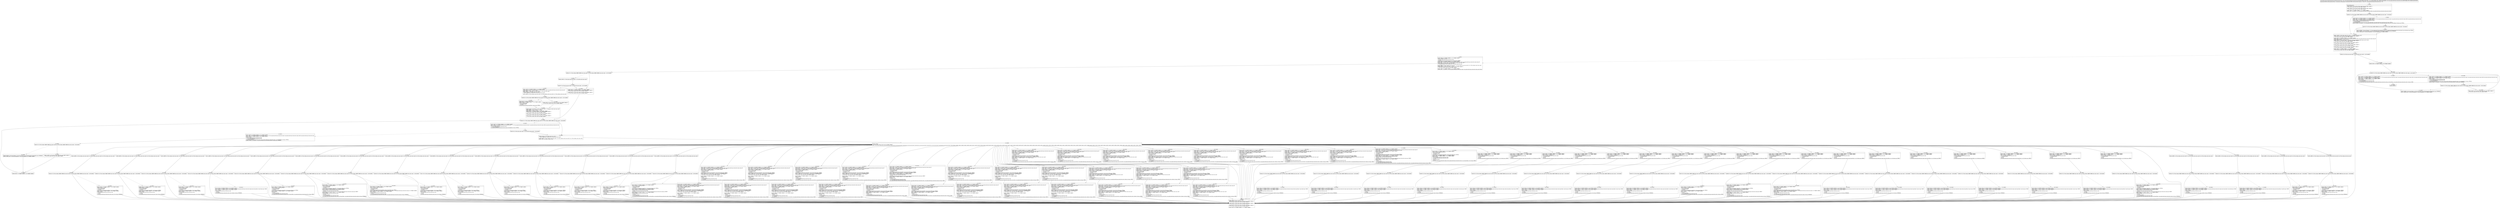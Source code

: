 digraph "CFG forcom.google.android.gms.internal.ads.zzdpn.zzb(Ljava\/lang\/Object;Lcom\/google\/android\/gms\/internal\/ads\/zzdrn;)V" {
Node_0 [shape=record,label="{0\:\ 0x0000|MTH_ENTER_BLOCK\l|0x0000: CONST  (r3 I:?[int, float, boolean, short, byte, char, OBJECT, ARRAY]) = \l  (0 ?[int, float, boolean, short, byte, char, OBJECT, ARRAY])\l \l0x0001: CONST  (r2 I:?[int, float, boolean, short, byte, char, OBJECT, ARRAY]) = \l  (0 ?[int, float, boolean, short, byte, char, OBJECT, ARRAY])\l \l0x0002: MOVE  (r0 I:?[OBJECT, ARRAY]) = (r17 I:?[OBJECT, ARRAY]) \l0x0004: IGET  (r4 I:boolean) = (r0 I:com.google.android.gms.internal.ads.zzdpn) com.google.android.gms.internal.ads.zzdpn.zzhjv boolean \l}"];
Node_1 [shape=record,label="{1\:\ 0x0006|0x0006: IF  (r4 I:?[int, boolean, OBJECT, ARRAY, byte, short, char]) == (0 ?[int, boolean, OBJECT, ARRAY, byte, short, char])  \-\> B:5:0x0022 \l}"];
Node_2 [shape=record,label="{2\:\ 0x0008|0x0008: MOVE  (r0 I:?[OBJECT, ARRAY]) = (r17 I:?[OBJECT, ARRAY]) \l0x000a: IGET  (r4 I:com.google.android.gms.internal.ads.zzdno\<?\>) = (r0 I:com.google.android.gms.internal.ads.zzdpn) com.google.android.gms.internal.ads.zzdpn.zzhkf com.google.android.gms.internal.ads.zzdno \l0x000c: MOVE  (r0 I:?[OBJECT, ARRAY]) = (r18 I:?[OBJECT, ARRAY]) \l0x000e: INVOKE  (r4 I:com.google.android.gms.internal.ads.zzdnr) = \l  (r4 I:com.google.android.gms.internal.ads.zzdno)\l  (r0 I:java.lang.Object)\l com.google.android.gms.internal.ads.zzdno.zzy(java.lang.Object):com.google.android.gms.internal.ads.zzdnr type: VIRTUAL \l0x0012: INVOKE  (r5 I:boolean) = (r4 I:com.google.android.gms.internal.ads.zzdnr) com.google.android.gms.internal.ads.zzdnr.isEmpty():boolean type: VIRTUAL \l}"];
Node_3 [shape=record,label="{3\:\ 0x0016|0x0016: IF  (r5 I:?[int, boolean, OBJECT, ARRAY, byte, short, char]) != (0 ?[int, boolean, OBJECT, ARRAY, byte, short, char])  \-\> B:5:0x0022 \l}"];
Node_4 [shape=record,label="{4\:\ 0x0018|0x0018: INVOKE  (r3 I:java.util.Iterator) = (r4 I:com.google.android.gms.internal.ads.zzdnr) com.google.android.gms.internal.ads.zzdnr.iterator():java.util.Iterator type: VIRTUAL \l0x001c: INVOKE  (r2 I:java.lang.Object) = (r3 I:java.util.Iterator) java.util.Iterator.next():java.lang.Object type: INTERFACE \l0x0020: CHECK_CAST  (r2 I:java.util.Map$Entry) = (java.util.Map$Entry) (r2 I:?[OBJECT, ARRAY]) \l}"];
Node_5 [shape=record,label="{5\:\ 0x0022|0x0022: CONST  (r6 I:?[int, float, short, byte, char]) = (\-1 ?[int, float, short, byte, char]) \l0x0023: CONST  (r5 I:?[int, float, boolean, short, byte, char, OBJECT, ARRAY]) = \l  (0 ?[int, float, boolean, short, byte, char, OBJECT, ARRAY])\l \l0x0024: MOVE  (r0 I:?[OBJECT, ARRAY]) = (r17 I:?[OBJECT, ARRAY]) \l0x0026: IGET  (r4 I:int[]) = (r0 I:com.google.android.gms.internal.ads.zzdpn) com.google.android.gms.internal.ads.zzdpn.zzhjq int[] \l0x0028: ARRAY_LENGTH  (r9 I:int) = (r4 I:?[]) \l0x0029: SGET  (r10 I:sun.misc.Unsafe) =  com.google.android.gms.internal.ads.zzdpn.zzhjp sun.misc.Unsafe \l0x002b: CONST  (r4 I:?[int, float, boolean, short, byte, char, OBJECT, ARRAY]) = \l  (0 ?[int, float, boolean, short, byte, char, OBJECT, ARRAY])\l \l0x002c: MOVE  (r8 I:?[int, float, boolean, short, byte, char, OBJECT, ARRAY]) = \l  (r4 I:?[int, float, boolean, short, byte, char, OBJECT, ARRAY])\l \l0x002d: MOVE  (r16 I:?[int, float, boolean, short, byte, char, OBJECT, ARRAY]) = \l  (r5 I:?[int, float, boolean, short, byte, char, OBJECT, ARRAY])\l \l0x002f: MOVE  (r5 I:?[int, float, boolean, short, byte, char, OBJECT, ARRAY]) = \l  (r6 I:?[int, float, boolean, short, byte, char, OBJECT, ARRAY])\l \l0x0030: MOVE  (r6 I:?[OBJECT, ARRAY]) = (r2 I:?[OBJECT, ARRAY]) \l0x0031: MOVE  (r2 I:?[int, float, boolean, short, byte, char, OBJECT, ARRAY]) = \l  (r16 I:?[int, float, boolean, short, byte, char, OBJECT, ARRAY])\l \l}"];
Node_6 [shape=record,label="{6\:\ 0x0033|0x0033: IF  (r8 I:?[int, byte, short, char]) \>= (r9 I:?[int, byte, short, char])  \-\> B:176:0x068b \l}"];
Node_7 [shape=record,label="{7\:\ 0x0035|0x0035: MOVE  (r0 I:?[OBJECT, ARRAY]) = (r17 I:?[OBJECT, ARRAY]) \l0x0037: INVOKE  (r11 I:int) = \l  (r0 I:com.google.android.gms.internal.ads.zzdpn)\l  (r8 I:int)\l com.google.android.gms.internal.ads.zzdpn.zzgu(int):int type: DIRECT \l0x003b: MOVE  (r0 I:?[OBJECT, ARRAY]) = (r17 I:?[OBJECT, ARRAY]) \l0x003d: IGET  (r4 I:int[]) = (r0 I:com.google.android.gms.internal.ads.zzdpn) com.google.android.gms.internal.ads.zzdpn.zzhjq int[] \l0x003f: AGET  (r12 I:?[int, float]) = (r4 I:?[int, float][]), (r8 I:?[int, short, byte, char]) \l0x0041: CONST  (r4 I:?[int, float, short, byte, char]) = \l  (267386880(0xff00000, float:2.3665827E\-29) ?[int, float, short, byte, char])\l \l0x0043: ARITH  (r4 I:?[int, boolean, short, byte, char]) = (r4 I:?[int, boolean, short, byte, char]) & (r11 I:?[int, boolean, short, byte, char]) \l0x0044: ARITH  (r13 I:int) = (r4 I:int) \>\>\> (20 int) \l0x0046: CONST  (r4 I:?[int, float, boolean, short, byte, char, OBJECT, ARRAY]) = \l  (0 ?[int, float, boolean, short, byte, char, OBJECT, ARRAY])\l \l0x0047: MOVE  (r0 I:?[OBJECT, ARRAY]) = (r17 I:?[OBJECT, ARRAY]) \l0x0049: IGET  (r7 I:boolean) = (r0 I:com.google.android.gms.internal.ads.zzdpn) com.google.android.gms.internal.ads.zzdpn.zzhjx boolean \l}"];
Node_8 [shape=record,label="{8\:\ 0x004b|0x004b: IF  (r7 I:?[int, boolean, OBJECT, ARRAY, byte, short, char]) != (0 ?[int, boolean, OBJECT, ARRAY, byte, short, char])  \-\> B:175:0x0686 \l}"];
Node_9 [shape=record,label="{9\:\ 0x004d|0x004d: CONST  (r7 I:?[int, float, short, byte, char]) = (17 ?[int, float, short, byte, char]) \l}"];
Node_10 [shape=record,label="{10\:\ 0x004f|0x004f: IF  (r13 I:?[int, byte, short, char]) \> (r7 I:?[int, byte, short, char])  \-\> B:175:0x0686 \l}"];
Node_11 [shape=record,label="{11\:\ 0x0051|0x0051: MOVE  (r0 I:?[OBJECT, ARRAY]) = (r17 I:?[OBJECT, ARRAY]) \l0x0053: IGET  (r4 I:int[]) = (r0 I:com.google.android.gms.internal.ads.zzdpn) com.google.android.gms.internal.ads.zzdpn.zzhjq int[] \l0x0055: ARITH  (r7 I:int) = (r8 I:int) + (2 int) \l0x0057: AGET  (r7 I:?[int, float]) = (r4 I:?[int, float][]), (r7 I:?[int, short, byte, char]) \l0x0059: CONST  (r4 I:?[int, float, short, byte, char]) = \l  (1048575(0xfffff, float:1.469367E\-39) ?[int, float, short, byte, char])\l \l0x005c: ARITH  (r4 I:?[int, boolean, short, byte, char]) = (r4 I:?[int, boolean, short, byte, char]) & (r7 I:?[int, boolean, short, byte, char]) \l}"];
Node_12 [shape=record,label="{12\:\ 0x005d|0x005d: IF  (r4 I:?[int, boolean, OBJECT, ARRAY, byte, short, char]) == (r5 I:?[int, boolean, OBJECT, ARRAY, byte, short, char])  \-\> B:174:0x0683 \l}"];
Node_13 [shape=record,label="{13\:\ 0x005f|0x005f: CAST  (r14 I:long) = (long) (r4 I:int) \l0x0060: MOVE  (r0 I:?[OBJECT, ARRAY]) = (r18 I:?[OBJECT, ARRAY]) \l0x0062: INVOKE  (r2 I:int) = \l  (r10 I:sun.misc.Unsafe)\l  (r0 I:java.lang.Object)\l  (r14 I:long)\l sun.misc.Unsafe.getInt(java.lang.Object, long):int type: VIRTUAL \l}"];
Node_14 [shape=record,label="{14\:\ 0x0066|0x0066: CONST  (r5 I:?[boolean, int, float, short, byte, char]) = (1 ?[boolean, int, float, short, byte, char]) \l0x0067: ARITH  (r7 I:int) = (r7 I:int) \>\>\> (20 int) \l0x0069: ARITH  (r5 I:int) = (r5 I:int) \<\< (r7 I:int) \l0x006a: MOVE  (r7 I:?[OBJECT, ARRAY]) = (r6 I:?[OBJECT, ARRAY]) \l0x006b: MOVE  (r6 I:?[int, float, boolean, short, byte, char, OBJECT, ARRAY]) = \l  (r4 I:?[int, float, boolean, short, byte, char, OBJECT, ARRAY])\l \l0x006c: MOVE  (r4 I:?[int, float, boolean, short, byte, char, OBJECT, ARRAY]) = \l  (r5 I:?[int, float, boolean, short, byte, char, OBJECT, ARRAY])\l \l0x006d: MOVE  (r5 I:?[int, float, boolean, short, byte, char, OBJECT, ARRAY]) = \l  (r2 I:?[int, float, boolean, short, byte, char, OBJECT, ARRAY])\l \l}"];
Node_15 [shape=record,label="{15\:\ 0x006e|0x006e: IF  (r7 I:?[int, boolean, OBJECT, ARRAY, byte, short, char]) == (0 ?[int, boolean, OBJECT, ARRAY, byte, short, char])  \-\> B:23:0x0093 \l}"];
Node_16 [shape=record,label="{16\:\ 0x0070|0x0070: MOVE  (r0 I:?[OBJECT, ARRAY]) = (r17 I:?[OBJECT, ARRAY]) \l0x0072: IGET  (r2 I:com.google.android.gms.internal.ads.zzdno\<?\>) = (r0 I:com.google.android.gms.internal.ads.zzdpn) com.google.android.gms.internal.ads.zzdpn.zzhkf com.google.android.gms.internal.ads.zzdno \l0x0074: INVOKE  (r2 I:int) = \l  (r2 I:com.google.android.gms.internal.ads.zzdno)\l  (r7 I:java.util.Map$Entry)\l com.google.android.gms.internal.ads.zzdno.zza(java.util.Map$Entry):int type: VIRTUAL \l}"];
Node_17 [shape=record,label="{17\:\ 0x0078|0x0078: IF  (r2 I:?[int, byte, short, char]) \> (r12 I:?[int, byte, short, char])  \-\> B:23:0x0093 \l}"];
Node_18 [shape=record,label="{18\:\ 0x007a|0x007a: MOVE  (r0 I:?[OBJECT, ARRAY]) = (r17 I:?[OBJECT, ARRAY]) \l0x007c: IGET  (r2 I:com.google.android.gms.internal.ads.zzdno\<?\>) = (r0 I:com.google.android.gms.internal.ads.zzdpn) com.google.android.gms.internal.ads.zzdpn.zzhkf com.google.android.gms.internal.ads.zzdno \l0x007e: MOVE  (r0 I:?[OBJECT, ARRAY]) = (r19 I:?[OBJECT, ARRAY]) \l0x0080: INVOKE  \l  (r2 I:com.google.android.gms.internal.ads.zzdno)\l  (r0 I:com.google.android.gms.internal.ads.zzdrn)\l  (r7 I:java.util.Map$Entry)\l com.google.android.gms.internal.ads.zzdno.zza(com.google.android.gms.internal.ads.zzdrn, java.util.Map$Entry):void type: VIRTUAL \l0x0083: INVOKE  (r2 I:boolean) = (r3 I:java.util.Iterator) java.util.Iterator.hasNext():boolean type: INTERFACE \l}"];
Node_19 [shape=record,label="{19\:\ 0x0087|0x0087: IF  (r2 I:?[int, boolean, OBJECT, ARRAY, byte, short, char]) == (0 ?[int, boolean, OBJECT, ARRAY, byte, short, char])  \-\> B:22:0x0091 \l}"];
Node_20 [shape=record,label="{20\:\ 0x0089|0x0089: INVOKE  (r2 I:java.lang.Object) = (r3 I:java.util.Iterator) java.util.Iterator.next():java.lang.Object type: INTERFACE \l0x008d: CHECK_CAST  (r2 I:java.util.Map$Entry) = (java.util.Map$Entry) (r2 I:?[OBJECT, ARRAY]) \l}"];
Node_21 [shape=record,label="{21\:\ 0x008f|0x008f: MOVE  (r7 I:?[OBJECT, ARRAY]) = (r2 I:?[OBJECT, ARRAY]) \l}"];
Node_22 [shape=record,label="{22\:\ 0x0091|0x0091: CONST  (r2 I:?[int, float, boolean, short, byte, char, OBJECT, ARRAY]) = \l  (0 ?[int, float, boolean, short, byte, char, OBJECT, ARRAY])\l \l}"];
Node_23 [shape=record,label="{23\:\ 0x0093|0x0093: CONST  (r2 I:?[int, float, short, byte, char]) = \l  (1048575(0xfffff, float:1.469367E\-39) ?[int, float, short, byte, char])\l \l0x0096: ARITH  (r2 I:?[int, boolean, short, byte, char]) = (r2 I:?[int, boolean, short, byte, char]) & (r11 I:?[int, boolean, short, byte, char]) \l0x0097: CAST  (r14 I:long) = (long) (r2 I:int) \l}"];
Node_24 [shape=record,label="{24\:\ 0x0098|0x0098: SWITCH  \l  (r13 I:?[int, float, boolean, short, byte, char, OBJECT, ARRAY])\l k:[0, 1, 2, 3, 4, 5, 6, 7, 8, 9, 10, 11, 12, 13, 14, 15, 16, 17, 18, 19, 20, 21, 22, 23, 24, 25, 26, 27, 28, 29, 30, 31, 32, 33, 34, 35, 36, 37, 38, 39, 40, 41, 42, 43, 44, 45, 46, 47, 48, 49, 50, 51, 52, 53, 54, 55, 56, 57, 58, 59, 60, 61, 62, 63, 64, 65, 66, 67, 68] t:[0x00a2, 0x00b2, 0x00c2, 0x00d2, 0x00e2, 0x00f2, 0x0102, 0x0112, 0x0123, 0x0134, 0x014b, 0x015e, 0x016f, 0x0180, 0x0191, 0x01a2, 0x01b3, 0x01c4, 0x01db, 0x01f1, 0x0207, 0x021d, 0x0233, 0x0249, 0x025f, 0x0275, 0x028b, 0x02a0, 0x02bb, 0x02d0, 0x02e6, 0x02fc, 0x0312, 0x0328, 0x033e, 0x0354, 0x036a, 0x0380, 0x0396, 0x03ac, 0x03c2, 0x03d8, 0x03ee, 0x0404, 0x041a, 0x0430, 0x0446, 0x045c, 0x0472, 0x0488, 0x04a3, 0x04b2, 0x04c9, 0x04e0, 0x04f7, 0x050e, 0x0525, 0x053c, 0x0553, 0x056a, 0x0581, 0x059e, 0x05b7, 0x05ce, 0x05e5, 0x05fc, 0x0613, 0x062a, 0x0641] \l}"];
Node_25 [shape=record,label="{25\:\ 0x009b|0x009b: ARITH  (r2 I:int) = (r8 I:int) + (3 int) \l0x009d: MOVE  (r8 I:?[int, float, boolean, short, byte, char, OBJECT, ARRAY]) = \l  (r2 I:?[int, float, boolean, short, byte, char, OBJECT, ARRAY])\l \l0x009e: MOVE  (r2 I:?[int, float, boolean, short, byte, char, OBJECT, ARRAY]) = \l  (r5 I:?[int, float, boolean, short, byte, char, OBJECT, ARRAY])\l \l0x009f: MOVE  (r5 I:?[int, float, boolean, short, byte, char, OBJECT, ARRAY]) = \l  (r6 I:?[int, float, boolean, short, byte, char, OBJECT, ARRAY])\l \l0x00a0: MOVE  (r6 I:?[OBJECT, ARRAY]) = (r7 I:?[OBJECT, ARRAY]) \l}"];
Node_26 [shape=record,label="{26\:\ 0x00a2|0x00a2: ARITH  (r2 I:?[int, boolean, short, byte, char]) = (r5 I:?[int, boolean, short, byte, char]) & (r4 I:?[int, boolean, short, byte, char]) \l}"];
Node_27 [shape=record,label="{27\:\ 0x00a4|0x00a4: IF  (r2 I:?[int, boolean, OBJECT, ARRAY, byte, short, char]) == (0 ?[int, boolean, OBJECT, ARRAY, byte, short, char])  \-\> B:25:0x009b \l}"];
Node_28 [shape=record,label="{28\:\ 0x00a6|0x00a6: MOVE  (r0 I:?[OBJECT, ARRAY]) = (r18 I:?[OBJECT, ARRAY]) \l0x00a8: INVOKE  (r14 I:double) = (r0 I:java.lang.Object), (r14 I:long) com.google.android.gms.internal.ads.zzdqy.zzo(java.lang.Object, long):double type: STATIC \l0x00ac: MOVE  (r0 I:?[OBJECT, ARRAY]) = (r19 I:?[OBJECT, ARRAY]) \l0x00ae: INVOKE  \l  (r0 I:com.google.android.gms.internal.ads.zzdrn)\l  (r12 I:int)\l  (r14 I:double)\l com.google.android.gms.internal.ads.zzdrn.zzb(int, double):void type: INTERFACE \l}"];
Node_29 [shape=record,label="{29\:\ 0x00b2|0x00b2: ARITH  (r2 I:?[int, boolean, short, byte, char]) = (r5 I:?[int, boolean, short, byte, char]) & (r4 I:?[int, boolean, short, byte, char]) \l}"];
Node_30 [shape=record,label="{30\:\ 0x00b4|0x00b4: IF  (r2 I:?[int, boolean, OBJECT, ARRAY, byte, short, char]) == (0 ?[int, boolean, OBJECT, ARRAY, byte, short, char])  \-\> B:25:0x009b \l}"];
Node_31 [shape=record,label="{31\:\ 0x00b6|0x00b6: MOVE  (r0 I:?[OBJECT, ARRAY]) = (r18 I:?[OBJECT, ARRAY]) \l0x00b8: INVOKE  (r2 I:float) = (r0 I:java.lang.Object), (r14 I:long) com.google.android.gms.internal.ads.zzdqy.zzn(java.lang.Object, long):float type: STATIC \l0x00bc: MOVE  (r0 I:?[OBJECT, ARRAY]) = (r19 I:?[OBJECT, ARRAY]) \l0x00be: INVOKE  \l  (r0 I:com.google.android.gms.internal.ads.zzdrn)\l  (r12 I:int)\l  (r2 I:float)\l com.google.android.gms.internal.ads.zzdrn.zza(int, float):void type: INTERFACE \l}"];
Node_32 [shape=record,label="{32\:\ 0x00c2|0x00c2: ARITH  (r2 I:?[int, boolean, short, byte, char]) = (r5 I:?[int, boolean, short, byte, char]) & (r4 I:?[int, boolean, short, byte, char]) \l}"];
Node_33 [shape=record,label="{33\:\ 0x00c4|0x00c4: IF  (r2 I:?[int, boolean, OBJECT, ARRAY, byte, short, char]) == (0 ?[int, boolean, OBJECT, ARRAY, byte, short, char])  \-\> B:25:0x009b \l}"];
Node_34 [shape=record,label="{34\:\ 0x00c6|0x00c6: MOVE  (r0 I:?[OBJECT, ARRAY]) = (r18 I:?[OBJECT, ARRAY]) \l0x00c8: INVOKE  (r14 I:long) = \l  (r10 I:sun.misc.Unsafe)\l  (r0 I:java.lang.Object)\l  (r14 I:long)\l sun.misc.Unsafe.getLong(java.lang.Object, long):long type: VIRTUAL \l0x00cc: MOVE  (r0 I:?[OBJECT, ARRAY]) = (r19 I:?[OBJECT, ARRAY]) \l0x00ce: INVOKE  \l  (r0 I:com.google.android.gms.internal.ads.zzdrn)\l  (r12 I:int)\l  (r14 I:long)\l com.google.android.gms.internal.ads.zzdrn.zzp(int, long):void type: INTERFACE \l}"];
Node_35 [shape=record,label="{35\:\ 0x00d2|0x00d2: ARITH  (r2 I:?[int, boolean, short, byte, char]) = (r5 I:?[int, boolean, short, byte, char]) & (r4 I:?[int, boolean, short, byte, char]) \l}"];
Node_36 [shape=record,label="{36\:\ 0x00d4|0x00d4: IF  (r2 I:?[int, boolean, OBJECT, ARRAY, byte, short, char]) == (0 ?[int, boolean, OBJECT, ARRAY, byte, short, char])  \-\> B:25:0x009b \l}"];
Node_37 [shape=record,label="{37\:\ 0x00d6|0x00d6: MOVE  (r0 I:?[OBJECT, ARRAY]) = (r18 I:?[OBJECT, ARRAY]) \l0x00d8: INVOKE  (r14 I:long) = \l  (r10 I:sun.misc.Unsafe)\l  (r0 I:java.lang.Object)\l  (r14 I:long)\l sun.misc.Unsafe.getLong(java.lang.Object, long):long type: VIRTUAL \l0x00dc: MOVE  (r0 I:?[OBJECT, ARRAY]) = (r19 I:?[OBJECT, ARRAY]) \l0x00de: INVOKE  \l  (r0 I:com.google.android.gms.internal.ads.zzdrn)\l  (r12 I:int)\l  (r14 I:long)\l com.google.android.gms.internal.ads.zzdrn.zzh(int, long):void type: INTERFACE \l}"];
Node_38 [shape=record,label="{38\:\ 0x00e2|0x00e2: ARITH  (r2 I:?[int, boolean, short, byte, char]) = (r5 I:?[int, boolean, short, byte, char]) & (r4 I:?[int, boolean, short, byte, char]) \l}"];
Node_39 [shape=record,label="{39\:\ 0x00e4|0x00e4: IF  (r2 I:?[int, boolean, OBJECT, ARRAY, byte, short, char]) == (0 ?[int, boolean, OBJECT, ARRAY, byte, short, char])  \-\> B:25:0x009b \l}"];
Node_40 [shape=record,label="{40\:\ 0x00e6|0x00e6: MOVE  (r0 I:?[OBJECT, ARRAY]) = (r18 I:?[OBJECT, ARRAY]) \l0x00e8: INVOKE  (r2 I:int) = \l  (r10 I:sun.misc.Unsafe)\l  (r0 I:java.lang.Object)\l  (r14 I:long)\l sun.misc.Unsafe.getInt(java.lang.Object, long):int type: VIRTUAL \l0x00ec: MOVE  (r0 I:?[OBJECT, ARRAY]) = (r19 I:?[OBJECT, ARRAY]) \l0x00ee: INVOKE  \l  (r0 I:com.google.android.gms.internal.ads.zzdrn)\l  (r12 I:int)\l  (r2 I:int)\l com.google.android.gms.internal.ads.zzdrn.zzx(int, int):void type: INTERFACE \l}"];
Node_41 [shape=record,label="{41\:\ 0x00f2|0x00f2: ARITH  (r2 I:?[int, boolean, short, byte, char]) = (r5 I:?[int, boolean, short, byte, char]) & (r4 I:?[int, boolean, short, byte, char]) \l}"];
Node_42 [shape=record,label="{42\:\ 0x00f4|0x00f4: IF  (r2 I:?[int, boolean, OBJECT, ARRAY, byte, short, char]) == (0 ?[int, boolean, OBJECT, ARRAY, byte, short, char])  \-\> B:25:0x009b \l}"];
Node_43 [shape=record,label="{43\:\ 0x00f6|0x00f6: MOVE  (r0 I:?[OBJECT, ARRAY]) = (r18 I:?[OBJECT, ARRAY]) \l0x00f8: INVOKE  (r14 I:long) = \l  (r10 I:sun.misc.Unsafe)\l  (r0 I:java.lang.Object)\l  (r14 I:long)\l sun.misc.Unsafe.getLong(java.lang.Object, long):long type: VIRTUAL \l0x00fc: MOVE  (r0 I:?[OBJECT, ARRAY]) = (r19 I:?[OBJECT, ARRAY]) \l0x00fe: INVOKE  \l  (r0 I:com.google.android.gms.internal.ads.zzdrn)\l  (r12 I:int)\l  (r14 I:long)\l com.google.android.gms.internal.ads.zzdrn.zzj(int, long):void type: INTERFACE \l}"];
Node_44 [shape=record,label="{44\:\ 0x0102|0x0102: ARITH  (r2 I:?[int, boolean, short, byte, char]) = (r5 I:?[int, boolean, short, byte, char]) & (r4 I:?[int, boolean, short, byte, char]) \l}"];
Node_45 [shape=record,label="{45\:\ 0x0104|0x0104: IF  (r2 I:?[int, boolean, OBJECT, ARRAY, byte, short, char]) == (0 ?[int, boolean, OBJECT, ARRAY, byte, short, char])  \-\> B:25:0x009b \l}"];
Node_46 [shape=record,label="{46\:\ 0x0106|0x0106: MOVE  (r0 I:?[OBJECT, ARRAY]) = (r18 I:?[OBJECT, ARRAY]) \l0x0108: INVOKE  (r2 I:int) = \l  (r10 I:sun.misc.Unsafe)\l  (r0 I:java.lang.Object)\l  (r14 I:long)\l sun.misc.Unsafe.getInt(java.lang.Object, long):int type: VIRTUAL \l0x010c: MOVE  (r0 I:?[OBJECT, ARRAY]) = (r19 I:?[OBJECT, ARRAY]) \l0x010e: INVOKE  \l  (r0 I:com.google.android.gms.internal.ads.zzdrn)\l  (r12 I:int)\l  (r2 I:int)\l com.google.android.gms.internal.ads.zzdrn.zzaa(int, int):void type: INTERFACE \l}"];
Node_47 [shape=record,label="{47\:\ 0x0112|0x0112: ARITH  (r2 I:?[int, boolean, short, byte, char]) = (r5 I:?[int, boolean, short, byte, char]) & (r4 I:?[int, boolean, short, byte, char]) \l}"];
Node_48 [shape=record,label="{48\:\ 0x0114|0x0114: IF  (r2 I:?[int, boolean, OBJECT, ARRAY, byte, short, char]) == (0 ?[int, boolean, OBJECT, ARRAY, byte, short, char])  \-\> B:25:0x009b \l}"];
Node_49 [shape=record,label="{49\:\ 0x0116|0x0116: MOVE  (r0 I:?[OBJECT, ARRAY]) = (r18 I:?[OBJECT, ARRAY]) \l0x0118: INVOKE  (r2 I:boolean) = (r0 I:java.lang.Object), (r14 I:long) com.google.android.gms.internal.ads.zzdqy.zzm(java.lang.Object, long):boolean type: STATIC \l0x011c: MOVE  (r0 I:?[OBJECT, ARRAY]) = (r19 I:?[OBJECT, ARRAY]) \l0x011e: INVOKE  \l  (r0 I:com.google.android.gms.internal.ads.zzdrn)\l  (r12 I:int)\l  (r2 I:boolean)\l com.google.android.gms.internal.ads.zzdrn.zzi(int, boolean):void type: INTERFACE \l}"];
Node_50 [shape=record,label="{50\:\ 0x0123|0x0123: ARITH  (r2 I:?[int, boolean, short, byte, char]) = (r5 I:?[int, boolean, short, byte, char]) & (r4 I:?[int, boolean, short, byte, char]) \l}"];
Node_51 [shape=record,label="{51\:\ 0x0125|0x0125: IF  (r2 I:?[int, boolean, OBJECT, ARRAY, byte, short, char]) == (0 ?[int, boolean, OBJECT, ARRAY, byte, short, char])  \-\> B:25:0x009b \l}"];
Node_52 [shape=record,label="{52\:\ 0x0127|0x0127: MOVE  (r0 I:?[OBJECT, ARRAY]) = (r18 I:?[OBJECT, ARRAY]) \l0x0129: INVOKE  (r2 I:java.lang.Object) = \l  (r10 I:sun.misc.Unsafe)\l  (r0 I:java.lang.Object)\l  (r14 I:long)\l sun.misc.Unsafe.getObject(java.lang.Object, long):java.lang.Object type: VIRTUAL \l0x012d: MOVE  (r0 I:?[OBJECT, ARRAY]) = (r19 I:?[OBJECT, ARRAY]) \l0x012f: INVOKE  \l  (r12 I:int)\l  (r2 I:java.lang.Object)\l  (r0 I:com.google.android.gms.internal.ads.zzdrn)\l com.google.android.gms.internal.ads.zzdpn.zza(int, java.lang.Object, com.google.android.gms.internal.ads.zzdrn):void type: STATIC \l}"];
Node_53 [shape=record,label="{53\:\ 0x0134|0x0134: ARITH  (r2 I:?[int, boolean, short, byte, char]) = (r5 I:?[int, boolean, short, byte, char]) & (r4 I:?[int, boolean, short, byte, char]) \l}"];
Node_54 [shape=record,label="{54\:\ 0x0136|0x0136: IF  (r2 I:?[int, boolean, OBJECT, ARRAY, byte, short, char]) == (0 ?[int, boolean, OBJECT, ARRAY, byte, short, char])  \-\> B:25:0x009b \l}"];
Node_55 [shape=record,label="{55\:\ 0x0138|0x0138: MOVE  (r0 I:?[OBJECT, ARRAY]) = (r18 I:?[OBJECT, ARRAY]) \l0x013a: INVOKE  (r2 I:java.lang.Object) = \l  (r10 I:sun.misc.Unsafe)\l  (r0 I:java.lang.Object)\l  (r14 I:long)\l sun.misc.Unsafe.getObject(java.lang.Object, long):java.lang.Object type: VIRTUAL \l0x013e: MOVE  (r0 I:?[OBJECT, ARRAY]) = (r17 I:?[OBJECT, ARRAY]) \l0x0140: INVOKE  (r4 I:com.google.android.gms.internal.ads.zzdqa) = \l  (r0 I:com.google.android.gms.internal.ads.zzdpn)\l  (r8 I:int)\l com.google.android.gms.internal.ads.zzdpn.zzgr(int):com.google.android.gms.internal.ads.zzdqa type: DIRECT \l0x0144: MOVE  (r0 I:?[OBJECT, ARRAY]) = (r19 I:?[OBJECT, ARRAY]) \l0x0146: INVOKE  \l  (r0 I:com.google.android.gms.internal.ads.zzdrn)\l  (r12 I:int)\l  (r2 I:java.lang.Object)\l  (r4 I:com.google.android.gms.internal.ads.zzdqa)\l com.google.android.gms.internal.ads.zzdrn.zza(int, java.lang.Object, com.google.android.gms.internal.ads.zzdqa):void type: INTERFACE \l}"];
Node_56 [shape=record,label="{56\:\ 0x014b|0x014b: ARITH  (r2 I:?[int, boolean, short, byte, char]) = (r5 I:?[int, boolean, short, byte, char]) & (r4 I:?[int, boolean, short, byte, char]) \l}"];
Node_57 [shape=record,label="{57\:\ 0x014d|0x014d: IF  (r2 I:?[int, boolean, OBJECT, ARRAY, byte, short, char]) == (0 ?[int, boolean, OBJECT, ARRAY, byte, short, char])  \-\> B:25:0x009b \l}"];
Node_58 [shape=record,label="{58\:\ 0x014f|0x014f: MOVE  (r0 I:?[OBJECT, ARRAY]) = (r18 I:?[OBJECT, ARRAY]) \l0x0151: INVOKE  (r2 I:java.lang.Object) = \l  (r10 I:sun.misc.Unsafe)\l  (r0 I:java.lang.Object)\l  (r14 I:long)\l sun.misc.Unsafe.getObject(java.lang.Object, long):java.lang.Object type: VIRTUAL \l0x0155: CHECK_CAST  (r2 I:com.google.android.gms.internal.ads.zzdmq) = (com.google.android.gms.internal.ads.zzdmq) (r2 I:?[OBJECT, ARRAY]) \l0x0157: MOVE  (r0 I:?[OBJECT, ARRAY]) = (r19 I:?[OBJECT, ARRAY]) \l0x0159: INVOKE  \l  (r0 I:com.google.android.gms.internal.ads.zzdrn)\l  (r12 I:int)\l  (r2 I:com.google.android.gms.internal.ads.zzdmq)\l com.google.android.gms.internal.ads.zzdrn.zza(int, com.google.android.gms.internal.ads.zzdmq):void type: INTERFACE \l}"];
Node_59 [shape=record,label="{59\:\ 0x015e|0x015e: ARITH  (r2 I:?[int, boolean, short, byte, char]) = (r5 I:?[int, boolean, short, byte, char]) & (r4 I:?[int, boolean, short, byte, char]) \l}"];
Node_60 [shape=record,label="{60\:\ 0x0160|0x0160: IF  (r2 I:?[int, boolean, OBJECT, ARRAY, byte, short, char]) == (0 ?[int, boolean, OBJECT, ARRAY, byte, short, char])  \-\> B:25:0x009b \l}"];
Node_61 [shape=record,label="{61\:\ 0x0162|0x0162: MOVE  (r0 I:?[OBJECT, ARRAY]) = (r18 I:?[OBJECT, ARRAY]) \l0x0164: INVOKE  (r2 I:int) = \l  (r10 I:sun.misc.Unsafe)\l  (r0 I:java.lang.Object)\l  (r14 I:long)\l sun.misc.Unsafe.getInt(java.lang.Object, long):int type: VIRTUAL \l0x0168: MOVE  (r0 I:?[OBJECT, ARRAY]) = (r19 I:?[OBJECT, ARRAY]) \l0x016a: INVOKE  \l  (r0 I:com.google.android.gms.internal.ads.zzdrn)\l  (r12 I:int)\l  (r2 I:int)\l com.google.android.gms.internal.ads.zzdrn.zzy(int, int):void type: INTERFACE \l}"];
Node_62 [shape=record,label="{62\:\ 0x016f|0x016f: ARITH  (r2 I:?[int, boolean, short, byte, char]) = (r5 I:?[int, boolean, short, byte, char]) & (r4 I:?[int, boolean, short, byte, char]) \l}"];
Node_63 [shape=record,label="{63\:\ 0x0171|0x0171: IF  (r2 I:?[int, boolean, OBJECT, ARRAY, byte, short, char]) == (0 ?[int, boolean, OBJECT, ARRAY, byte, short, char])  \-\> B:25:0x009b \l}"];
Node_64 [shape=record,label="{64\:\ 0x0173|0x0173: MOVE  (r0 I:?[OBJECT, ARRAY]) = (r18 I:?[OBJECT, ARRAY]) \l0x0175: INVOKE  (r2 I:int) = \l  (r10 I:sun.misc.Unsafe)\l  (r0 I:java.lang.Object)\l  (r14 I:long)\l sun.misc.Unsafe.getInt(java.lang.Object, long):int type: VIRTUAL \l0x0179: MOVE  (r0 I:?[OBJECT, ARRAY]) = (r19 I:?[OBJECT, ARRAY]) \l0x017b: INVOKE  \l  (r0 I:com.google.android.gms.internal.ads.zzdrn)\l  (r12 I:int)\l  (r2 I:int)\l com.google.android.gms.internal.ads.zzdrn.zzai(int, int):void type: INTERFACE \l}"];
Node_65 [shape=record,label="{65\:\ 0x0180|0x0180: ARITH  (r2 I:?[int, boolean, short, byte, char]) = (r5 I:?[int, boolean, short, byte, char]) & (r4 I:?[int, boolean, short, byte, char]) \l}"];
Node_66 [shape=record,label="{66\:\ 0x0182|0x0182: IF  (r2 I:?[int, boolean, OBJECT, ARRAY, byte, short, char]) == (0 ?[int, boolean, OBJECT, ARRAY, byte, short, char])  \-\> B:25:0x009b \l}"];
Node_67 [shape=record,label="{67\:\ 0x0184|0x0184: MOVE  (r0 I:?[OBJECT, ARRAY]) = (r18 I:?[OBJECT, ARRAY]) \l0x0186: INVOKE  (r2 I:int) = \l  (r10 I:sun.misc.Unsafe)\l  (r0 I:java.lang.Object)\l  (r14 I:long)\l sun.misc.Unsafe.getInt(java.lang.Object, long):int type: VIRTUAL \l0x018a: MOVE  (r0 I:?[OBJECT, ARRAY]) = (r19 I:?[OBJECT, ARRAY]) \l0x018c: INVOKE  \l  (r0 I:com.google.android.gms.internal.ads.zzdrn)\l  (r12 I:int)\l  (r2 I:int)\l com.google.android.gms.internal.ads.zzdrn.zzah(int, int):void type: INTERFACE \l}"];
Node_68 [shape=record,label="{68\:\ 0x0191|0x0191: ARITH  (r2 I:?[int, boolean, short, byte, char]) = (r5 I:?[int, boolean, short, byte, char]) & (r4 I:?[int, boolean, short, byte, char]) \l}"];
Node_69 [shape=record,label="{69\:\ 0x0193|0x0193: IF  (r2 I:?[int, boolean, OBJECT, ARRAY, byte, short, char]) == (0 ?[int, boolean, OBJECT, ARRAY, byte, short, char])  \-\> B:25:0x009b \l}"];
Node_70 [shape=record,label="{70\:\ 0x0195|0x0195: MOVE  (r0 I:?[OBJECT, ARRAY]) = (r18 I:?[OBJECT, ARRAY]) \l0x0197: INVOKE  (r14 I:long) = \l  (r10 I:sun.misc.Unsafe)\l  (r0 I:java.lang.Object)\l  (r14 I:long)\l sun.misc.Unsafe.getLong(java.lang.Object, long):long type: VIRTUAL \l0x019b: MOVE  (r0 I:?[OBJECT, ARRAY]) = (r19 I:?[OBJECT, ARRAY]) \l0x019d: INVOKE  \l  (r0 I:com.google.android.gms.internal.ads.zzdrn)\l  (r12 I:int)\l  (r14 I:long)\l com.google.android.gms.internal.ads.zzdrn.zzq(int, long):void type: INTERFACE \l}"];
Node_71 [shape=record,label="{71\:\ 0x01a2|0x01a2: ARITH  (r2 I:?[int, boolean, short, byte, char]) = (r5 I:?[int, boolean, short, byte, char]) & (r4 I:?[int, boolean, short, byte, char]) \l}"];
Node_72 [shape=record,label="{72\:\ 0x01a4|0x01a4: IF  (r2 I:?[int, boolean, OBJECT, ARRAY, byte, short, char]) == (0 ?[int, boolean, OBJECT, ARRAY, byte, short, char])  \-\> B:25:0x009b \l}"];
Node_73 [shape=record,label="{73\:\ 0x01a6|0x01a6: MOVE  (r0 I:?[OBJECT, ARRAY]) = (r18 I:?[OBJECT, ARRAY]) \l0x01a8: INVOKE  (r2 I:int) = \l  (r10 I:sun.misc.Unsafe)\l  (r0 I:java.lang.Object)\l  (r14 I:long)\l sun.misc.Unsafe.getInt(java.lang.Object, long):int type: VIRTUAL \l0x01ac: MOVE  (r0 I:?[OBJECT, ARRAY]) = (r19 I:?[OBJECT, ARRAY]) \l0x01ae: INVOKE  \l  (r0 I:com.google.android.gms.internal.ads.zzdrn)\l  (r12 I:int)\l  (r2 I:int)\l com.google.android.gms.internal.ads.zzdrn.zzz(int, int):void type: INTERFACE \l}"];
Node_74 [shape=record,label="{74\:\ 0x01b3|0x01b3: ARITH  (r2 I:?[int, boolean, short, byte, char]) = (r5 I:?[int, boolean, short, byte, char]) & (r4 I:?[int, boolean, short, byte, char]) \l}"];
Node_75 [shape=record,label="{75\:\ 0x01b5|0x01b5: IF  (r2 I:?[int, boolean, OBJECT, ARRAY, byte, short, char]) == (0 ?[int, boolean, OBJECT, ARRAY, byte, short, char])  \-\> B:25:0x009b \l}"];
Node_76 [shape=record,label="{76\:\ 0x01b7|0x01b7: MOVE  (r0 I:?[OBJECT, ARRAY]) = (r18 I:?[OBJECT, ARRAY]) \l0x01b9: INVOKE  (r14 I:long) = \l  (r10 I:sun.misc.Unsafe)\l  (r0 I:java.lang.Object)\l  (r14 I:long)\l sun.misc.Unsafe.getLong(java.lang.Object, long):long type: VIRTUAL \l0x01bd: MOVE  (r0 I:?[OBJECT, ARRAY]) = (r19 I:?[OBJECT, ARRAY]) \l0x01bf: INVOKE  \l  (r0 I:com.google.android.gms.internal.ads.zzdrn)\l  (r12 I:int)\l  (r14 I:long)\l com.google.android.gms.internal.ads.zzdrn.zzi(int, long):void type: INTERFACE \l}"];
Node_77 [shape=record,label="{77\:\ 0x01c4|0x01c4: ARITH  (r2 I:?[int, boolean, short, byte, char]) = (r5 I:?[int, boolean, short, byte, char]) & (r4 I:?[int, boolean, short, byte, char]) \l}"];
Node_78 [shape=record,label="{78\:\ 0x01c6|0x01c6: IF  (r2 I:?[int, boolean, OBJECT, ARRAY, byte, short, char]) == (0 ?[int, boolean, OBJECT, ARRAY, byte, short, char])  \-\> B:25:0x009b \l}"];
Node_79 [shape=record,label="{79\:\ 0x01c8|0x01c8: MOVE  (r0 I:?[OBJECT, ARRAY]) = (r18 I:?[OBJECT, ARRAY]) \l0x01ca: INVOKE  (r2 I:java.lang.Object) = \l  (r10 I:sun.misc.Unsafe)\l  (r0 I:java.lang.Object)\l  (r14 I:long)\l sun.misc.Unsafe.getObject(java.lang.Object, long):java.lang.Object type: VIRTUAL \l0x01ce: MOVE  (r0 I:?[OBJECT, ARRAY]) = (r17 I:?[OBJECT, ARRAY]) \l0x01d0: INVOKE  (r4 I:com.google.android.gms.internal.ads.zzdqa) = \l  (r0 I:com.google.android.gms.internal.ads.zzdpn)\l  (r8 I:int)\l com.google.android.gms.internal.ads.zzdpn.zzgr(int):com.google.android.gms.internal.ads.zzdqa type: DIRECT \l0x01d4: MOVE  (r0 I:?[OBJECT, ARRAY]) = (r19 I:?[OBJECT, ARRAY]) \l0x01d6: INVOKE  \l  (r0 I:com.google.android.gms.internal.ads.zzdrn)\l  (r12 I:int)\l  (r2 I:java.lang.Object)\l  (r4 I:com.google.android.gms.internal.ads.zzdqa)\l com.google.android.gms.internal.ads.zzdrn.zzb(int, java.lang.Object, com.google.android.gms.internal.ads.zzdqa):void type: INTERFACE \l}"];
Node_80 [shape=record,label="{80\:\ 0x01db|0x01db: MOVE  (r0 I:?[OBJECT, ARRAY]) = (r17 I:?[OBJECT, ARRAY]) \l0x01dd: IGET  (r2 I:int[]) = (r0 I:com.google.android.gms.internal.ads.zzdpn) com.google.android.gms.internal.ads.zzdpn.zzhjq int[] \l0x01df: AGET  (r4 I:?[int, float]) = (r2 I:?[int, float][]), (r8 I:?[int, short, byte, char]) \l0x01e1: MOVE  (r0 I:?[OBJECT, ARRAY]) = (r18 I:?[OBJECT, ARRAY]) \l0x01e3: INVOKE  (r2 I:java.lang.Object) = \l  (r10 I:sun.misc.Unsafe)\l  (r0 I:java.lang.Object)\l  (r14 I:long)\l sun.misc.Unsafe.getObject(java.lang.Object, long):java.lang.Object type: VIRTUAL \l0x01e7: CHECK_CAST  (r2 I:java.util.List) = (java.util.List) (r2 I:?[OBJECT, ARRAY]) \l0x01e9: CONST  (r11 I:?[int, float, boolean, short, byte, char, OBJECT, ARRAY]) = \l  (0 ?[int, float, boolean, short, byte, char, OBJECT, ARRAY])\l \l0x01ea: MOVE  (r0 I:?[OBJECT, ARRAY]) = (r19 I:?[OBJECT, ARRAY]) \l0x01ec: INVOKE  \l  (r4 I:int)\l  (r2 I:java.util.List)\l  (r0 I:com.google.android.gms.internal.ads.zzdrn)\l  (r11 I:boolean)\l com.google.android.gms.internal.ads.zzdqc.zza(int, java.util.List, com.google.android.gms.internal.ads.zzdrn, boolean):void type: STATIC \l}"];
Node_81 [shape=record,label="{81\:\ 0x01f1|0x01f1: MOVE  (r0 I:?[OBJECT, ARRAY]) = (r17 I:?[OBJECT, ARRAY]) \l0x01f3: IGET  (r2 I:int[]) = (r0 I:com.google.android.gms.internal.ads.zzdpn) com.google.android.gms.internal.ads.zzdpn.zzhjq int[] \l0x01f5: AGET  (r4 I:?[int, float]) = (r2 I:?[int, float][]), (r8 I:?[int, short, byte, char]) \l0x01f7: MOVE  (r0 I:?[OBJECT, ARRAY]) = (r18 I:?[OBJECT, ARRAY]) \l0x01f9: INVOKE  (r2 I:java.lang.Object) = \l  (r10 I:sun.misc.Unsafe)\l  (r0 I:java.lang.Object)\l  (r14 I:long)\l sun.misc.Unsafe.getObject(java.lang.Object, long):java.lang.Object type: VIRTUAL \l0x01fd: CHECK_CAST  (r2 I:java.util.List) = (java.util.List) (r2 I:?[OBJECT, ARRAY]) \l0x01ff: CONST  (r11 I:?[int, float, boolean, short, byte, char, OBJECT, ARRAY]) = \l  (0 ?[int, float, boolean, short, byte, char, OBJECT, ARRAY])\l \l0x0200: MOVE  (r0 I:?[OBJECT, ARRAY]) = (r19 I:?[OBJECT, ARRAY]) \l0x0202: INVOKE  \l  (r4 I:int)\l  (r2 I:java.util.List)\l  (r0 I:com.google.android.gms.internal.ads.zzdrn)\l  (r11 I:boolean)\l com.google.android.gms.internal.ads.zzdqc.zzb(int, java.util.List, com.google.android.gms.internal.ads.zzdrn, boolean):void type: STATIC \l}"];
Node_82 [shape=record,label="{82\:\ 0x0207|0x0207: MOVE  (r0 I:?[OBJECT, ARRAY]) = (r17 I:?[OBJECT, ARRAY]) \l0x0209: IGET  (r2 I:int[]) = (r0 I:com.google.android.gms.internal.ads.zzdpn) com.google.android.gms.internal.ads.zzdpn.zzhjq int[] \l0x020b: AGET  (r4 I:?[int, float]) = (r2 I:?[int, float][]), (r8 I:?[int, short, byte, char]) \l0x020d: MOVE  (r0 I:?[OBJECT, ARRAY]) = (r18 I:?[OBJECT, ARRAY]) \l0x020f: INVOKE  (r2 I:java.lang.Object) = \l  (r10 I:sun.misc.Unsafe)\l  (r0 I:java.lang.Object)\l  (r14 I:long)\l sun.misc.Unsafe.getObject(java.lang.Object, long):java.lang.Object type: VIRTUAL \l0x0213: CHECK_CAST  (r2 I:java.util.List) = (java.util.List) (r2 I:?[OBJECT, ARRAY]) \l0x0215: CONST  (r11 I:?[int, float, boolean, short, byte, char, OBJECT, ARRAY]) = \l  (0 ?[int, float, boolean, short, byte, char, OBJECT, ARRAY])\l \l0x0216: MOVE  (r0 I:?[OBJECT, ARRAY]) = (r19 I:?[OBJECT, ARRAY]) \l0x0218: INVOKE  \l  (r4 I:int)\l  (r2 I:java.util.List)\l  (r0 I:com.google.android.gms.internal.ads.zzdrn)\l  (r11 I:boolean)\l com.google.android.gms.internal.ads.zzdqc.zzc(int, java.util.List, com.google.android.gms.internal.ads.zzdrn, boolean):void type: STATIC \l}"];
Node_83 [shape=record,label="{83\:\ 0x021d|0x021d: MOVE  (r0 I:?[OBJECT, ARRAY]) = (r17 I:?[OBJECT, ARRAY]) \l0x021f: IGET  (r2 I:int[]) = (r0 I:com.google.android.gms.internal.ads.zzdpn) com.google.android.gms.internal.ads.zzdpn.zzhjq int[] \l0x0221: AGET  (r4 I:?[int, float]) = (r2 I:?[int, float][]), (r8 I:?[int, short, byte, char]) \l0x0223: MOVE  (r0 I:?[OBJECT, ARRAY]) = (r18 I:?[OBJECT, ARRAY]) \l0x0225: INVOKE  (r2 I:java.lang.Object) = \l  (r10 I:sun.misc.Unsafe)\l  (r0 I:java.lang.Object)\l  (r14 I:long)\l sun.misc.Unsafe.getObject(java.lang.Object, long):java.lang.Object type: VIRTUAL \l0x0229: CHECK_CAST  (r2 I:java.util.List) = (java.util.List) (r2 I:?[OBJECT, ARRAY]) \l0x022b: CONST  (r11 I:?[int, float, boolean, short, byte, char, OBJECT, ARRAY]) = \l  (0 ?[int, float, boolean, short, byte, char, OBJECT, ARRAY])\l \l0x022c: MOVE  (r0 I:?[OBJECT, ARRAY]) = (r19 I:?[OBJECT, ARRAY]) \l0x022e: INVOKE  \l  (r4 I:int)\l  (r2 I:java.util.List)\l  (r0 I:com.google.android.gms.internal.ads.zzdrn)\l  (r11 I:boolean)\l com.google.android.gms.internal.ads.zzdqc.zzd(int, java.util.List, com.google.android.gms.internal.ads.zzdrn, boolean):void type: STATIC \l}"];
Node_84 [shape=record,label="{84\:\ 0x0233|0x0233: MOVE  (r0 I:?[OBJECT, ARRAY]) = (r17 I:?[OBJECT, ARRAY]) \l0x0235: IGET  (r2 I:int[]) = (r0 I:com.google.android.gms.internal.ads.zzdpn) com.google.android.gms.internal.ads.zzdpn.zzhjq int[] \l0x0237: AGET  (r4 I:?[int, float]) = (r2 I:?[int, float][]), (r8 I:?[int, short, byte, char]) \l0x0239: MOVE  (r0 I:?[OBJECT, ARRAY]) = (r18 I:?[OBJECT, ARRAY]) \l0x023b: INVOKE  (r2 I:java.lang.Object) = \l  (r10 I:sun.misc.Unsafe)\l  (r0 I:java.lang.Object)\l  (r14 I:long)\l sun.misc.Unsafe.getObject(java.lang.Object, long):java.lang.Object type: VIRTUAL \l0x023f: CHECK_CAST  (r2 I:java.util.List) = (java.util.List) (r2 I:?[OBJECT, ARRAY]) \l0x0241: CONST  (r11 I:?[int, float, boolean, short, byte, char, OBJECT, ARRAY]) = \l  (0 ?[int, float, boolean, short, byte, char, OBJECT, ARRAY])\l \l0x0242: MOVE  (r0 I:?[OBJECT, ARRAY]) = (r19 I:?[OBJECT, ARRAY]) \l0x0244: INVOKE  \l  (r4 I:int)\l  (r2 I:java.util.List)\l  (r0 I:com.google.android.gms.internal.ads.zzdrn)\l  (r11 I:boolean)\l com.google.android.gms.internal.ads.zzdqc.zzh(int, java.util.List, com.google.android.gms.internal.ads.zzdrn, boolean):void type: STATIC \l}"];
Node_85 [shape=record,label="{85\:\ 0x0249|0x0249: MOVE  (r0 I:?[OBJECT, ARRAY]) = (r17 I:?[OBJECT, ARRAY]) \l0x024b: IGET  (r2 I:int[]) = (r0 I:com.google.android.gms.internal.ads.zzdpn) com.google.android.gms.internal.ads.zzdpn.zzhjq int[] \l0x024d: AGET  (r4 I:?[int, float]) = (r2 I:?[int, float][]), (r8 I:?[int, short, byte, char]) \l0x024f: MOVE  (r0 I:?[OBJECT, ARRAY]) = (r18 I:?[OBJECT, ARRAY]) \l0x0251: INVOKE  (r2 I:java.lang.Object) = \l  (r10 I:sun.misc.Unsafe)\l  (r0 I:java.lang.Object)\l  (r14 I:long)\l sun.misc.Unsafe.getObject(java.lang.Object, long):java.lang.Object type: VIRTUAL \l0x0255: CHECK_CAST  (r2 I:java.util.List) = (java.util.List) (r2 I:?[OBJECT, ARRAY]) \l0x0257: CONST  (r11 I:?[int, float, boolean, short, byte, char, OBJECT, ARRAY]) = \l  (0 ?[int, float, boolean, short, byte, char, OBJECT, ARRAY])\l \l0x0258: MOVE  (r0 I:?[OBJECT, ARRAY]) = (r19 I:?[OBJECT, ARRAY]) \l0x025a: INVOKE  \l  (r4 I:int)\l  (r2 I:java.util.List)\l  (r0 I:com.google.android.gms.internal.ads.zzdrn)\l  (r11 I:boolean)\l com.google.android.gms.internal.ads.zzdqc.zzf(int, java.util.List, com.google.android.gms.internal.ads.zzdrn, boolean):void type: STATIC \l}"];
Node_86 [shape=record,label="{86\:\ 0x025f|0x025f: MOVE  (r0 I:?[OBJECT, ARRAY]) = (r17 I:?[OBJECT, ARRAY]) \l0x0261: IGET  (r2 I:int[]) = (r0 I:com.google.android.gms.internal.ads.zzdpn) com.google.android.gms.internal.ads.zzdpn.zzhjq int[] \l0x0263: AGET  (r4 I:?[int, float]) = (r2 I:?[int, float][]), (r8 I:?[int, short, byte, char]) \l0x0265: MOVE  (r0 I:?[OBJECT, ARRAY]) = (r18 I:?[OBJECT, ARRAY]) \l0x0267: INVOKE  (r2 I:java.lang.Object) = \l  (r10 I:sun.misc.Unsafe)\l  (r0 I:java.lang.Object)\l  (r14 I:long)\l sun.misc.Unsafe.getObject(java.lang.Object, long):java.lang.Object type: VIRTUAL \l0x026b: CHECK_CAST  (r2 I:java.util.List) = (java.util.List) (r2 I:?[OBJECT, ARRAY]) \l0x026d: CONST  (r11 I:?[int, float, boolean, short, byte, char, OBJECT, ARRAY]) = \l  (0 ?[int, float, boolean, short, byte, char, OBJECT, ARRAY])\l \l0x026e: MOVE  (r0 I:?[OBJECT, ARRAY]) = (r19 I:?[OBJECT, ARRAY]) \l0x0270: INVOKE  \l  (r4 I:int)\l  (r2 I:java.util.List)\l  (r0 I:com.google.android.gms.internal.ads.zzdrn)\l  (r11 I:boolean)\l com.google.android.gms.internal.ads.zzdqc.zzk(int, java.util.List, com.google.android.gms.internal.ads.zzdrn, boolean):void type: STATIC \l}"];
Node_87 [shape=record,label="{87\:\ 0x0275|0x0275: MOVE  (r0 I:?[OBJECT, ARRAY]) = (r17 I:?[OBJECT, ARRAY]) \l0x0277: IGET  (r2 I:int[]) = (r0 I:com.google.android.gms.internal.ads.zzdpn) com.google.android.gms.internal.ads.zzdpn.zzhjq int[] \l0x0279: AGET  (r4 I:?[int, float]) = (r2 I:?[int, float][]), (r8 I:?[int, short, byte, char]) \l0x027b: MOVE  (r0 I:?[OBJECT, ARRAY]) = (r18 I:?[OBJECT, ARRAY]) \l0x027d: INVOKE  (r2 I:java.lang.Object) = \l  (r10 I:sun.misc.Unsafe)\l  (r0 I:java.lang.Object)\l  (r14 I:long)\l sun.misc.Unsafe.getObject(java.lang.Object, long):java.lang.Object type: VIRTUAL \l0x0281: CHECK_CAST  (r2 I:java.util.List) = (java.util.List) (r2 I:?[OBJECT, ARRAY]) \l0x0283: CONST  (r11 I:?[int, float, boolean, short, byte, char, OBJECT, ARRAY]) = \l  (0 ?[int, float, boolean, short, byte, char, OBJECT, ARRAY])\l \l0x0284: MOVE  (r0 I:?[OBJECT, ARRAY]) = (r19 I:?[OBJECT, ARRAY]) \l0x0286: INVOKE  \l  (r4 I:int)\l  (r2 I:java.util.List)\l  (r0 I:com.google.android.gms.internal.ads.zzdrn)\l  (r11 I:boolean)\l com.google.android.gms.internal.ads.zzdqc.zzn(int, java.util.List, com.google.android.gms.internal.ads.zzdrn, boolean):void type: STATIC \l}"];
Node_88 [shape=record,label="{88\:\ 0x028b|0x028b: MOVE  (r0 I:?[OBJECT, ARRAY]) = (r17 I:?[OBJECT, ARRAY]) \l0x028d: IGET  (r2 I:int[]) = (r0 I:com.google.android.gms.internal.ads.zzdpn) com.google.android.gms.internal.ads.zzdpn.zzhjq int[] \l0x028f: AGET  (r4 I:?[int, float]) = (r2 I:?[int, float][]), (r8 I:?[int, short, byte, char]) \l0x0291: MOVE  (r0 I:?[OBJECT, ARRAY]) = (r18 I:?[OBJECT, ARRAY]) \l0x0293: INVOKE  (r2 I:java.lang.Object) = \l  (r10 I:sun.misc.Unsafe)\l  (r0 I:java.lang.Object)\l  (r14 I:long)\l sun.misc.Unsafe.getObject(java.lang.Object, long):java.lang.Object type: VIRTUAL \l0x0297: CHECK_CAST  (r2 I:java.util.List) = (java.util.List) (r2 I:?[OBJECT, ARRAY]) \l0x0299: MOVE  (r0 I:?[OBJECT, ARRAY]) = (r19 I:?[OBJECT, ARRAY]) \l0x029b: INVOKE  \l  (r4 I:int)\l  (r2 I:java.util.List)\l  (r0 I:com.google.android.gms.internal.ads.zzdrn)\l com.google.android.gms.internal.ads.zzdqc.zza(int, java.util.List, com.google.android.gms.internal.ads.zzdrn):void type: STATIC \l}"];
Node_89 [shape=record,label="{89\:\ 0x02a0|0x02a0: MOVE  (r0 I:?[OBJECT, ARRAY]) = (r17 I:?[OBJECT, ARRAY]) \l0x02a2: IGET  (r2 I:int[]) = (r0 I:com.google.android.gms.internal.ads.zzdpn) com.google.android.gms.internal.ads.zzdpn.zzhjq int[] \l0x02a4: AGET  (r4 I:?[int, float]) = (r2 I:?[int, float][]), (r8 I:?[int, short, byte, char]) \l0x02a6: MOVE  (r0 I:?[OBJECT, ARRAY]) = (r18 I:?[OBJECT, ARRAY]) \l0x02a8: INVOKE  (r2 I:java.lang.Object) = \l  (r10 I:sun.misc.Unsafe)\l  (r0 I:java.lang.Object)\l  (r14 I:long)\l sun.misc.Unsafe.getObject(java.lang.Object, long):java.lang.Object type: VIRTUAL \l0x02ac: CHECK_CAST  (r2 I:java.util.List) = (java.util.List) (r2 I:?[OBJECT, ARRAY]) \l0x02ae: MOVE  (r0 I:?[OBJECT, ARRAY]) = (r17 I:?[OBJECT, ARRAY]) \l0x02b0: INVOKE  (r11 I:com.google.android.gms.internal.ads.zzdqa) = \l  (r0 I:com.google.android.gms.internal.ads.zzdpn)\l  (r8 I:int)\l com.google.android.gms.internal.ads.zzdpn.zzgr(int):com.google.android.gms.internal.ads.zzdqa type: DIRECT \l0x02b4: MOVE  (r0 I:?[OBJECT, ARRAY]) = (r19 I:?[OBJECT, ARRAY]) \l0x02b6: INVOKE  \l  (r4 I:int)\l  (r2 I:java.util.List)\l  (r0 I:com.google.android.gms.internal.ads.zzdrn)\l  (r11 I:com.google.android.gms.internal.ads.zzdqa)\l com.google.android.gms.internal.ads.zzdqc.zza(int, java.util.List, com.google.android.gms.internal.ads.zzdrn, com.google.android.gms.internal.ads.zzdqa):void type: STATIC \l}"];
Node_90 [shape=record,label="{90\:\ 0x02bb|0x02bb: MOVE  (r0 I:?[OBJECT, ARRAY]) = (r17 I:?[OBJECT, ARRAY]) \l0x02bd: IGET  (r2 I:int[]) = (r0 I:com.google.android.gms.internal.ads.zzdpn) com.google.android.gms.internal.ads.zzdpn.zzhjq int[] \l0x02bf: AGET  (r4 I:?[int, float]) = (r2 I:?[int, float][]), (r8 I:?[int, short, byte, char]) \l0x02c1: MOVE  (r0 I:?[OBJECT, ARRAY]) = (r18 I:?[OBJECT, ARRAY]) \l0x02c3: INVOKE  (r2 I:java.lang.Object) = \l  (r10 I:sun.misc.Unsafe)\l  (r0 I:java.lang.Object)\l  (r14 I:long)\l sun.misc.Unsafe.getObject(java.lang.Object, long):java.lang.Object type: VIRTUAL \l0x02c7: CHECK_CAST  (r2 I:java.util.List) = (java.util.List) (r2 I:?[OBJECT, ARRAY]) \l0x02c9: MOVE  (r0 I:?[OBJECT, ARRAY]) = (r19 I:?[OBJECT, ARRAY]) \l0x02cb: INVOKE  \l  (r4 I:int)\l  (r2 I:java.util.List)\l  (r0 I:com.google.android.gms.internal.ads.zzdrn)\l com.google.android.gms.internal.ads.zzdqc.zzb(int, java.util.List, com.google.android.gms.internal.ads.zzdrn):void type: STATIC \l}"];
Node_91 [shape=record,label="{91\:\ 0x02d0|0x02d0: MOVE  (r0 I:?[OBJECT, ARRAY]) = (r17 I:?[OBJECT, ARRAY]) \l0x02d2: IGET  (r2 I:int[]) = (r0 I:com.google.android.gms.internal.ads.zzdpn) com.google.android.gms.internal.ads.zzdpn.zzhjq int[] \l0x02d4: AGET  (r4 I:?[int, float]) = (r2 I:?[int, float][]), (r8 I:?[int, short, byte, char]) \l0x02d6: MOVE  (r0 I:?[OBJECT, ARRAY]) = (r18 I:?[OBJECT, ARRAY]) \l0x02d8: INVOKE  (r2 I:java.lang.Object) = \l  (r10 I:sun.misc.Unsafe)\l  (r0 I:java.lang.Object)\l  (r14 I:long)\l sun.misc.Unsafe.getObject(java.lang.Object, long):java.lang.Object type: VIRTUAL \l0x02dc: CHECK_CAST  (r2 I:java.util.List) = (java.util.List) (r2 I:?[OBJECT, ARRAY]) \l0x02de: CONST  (r11 I:?[int, float, boolean, short, byte, char, OBJECT, ARRAY]) = \l  (0 ?[int, float, boolean, short, byte, char, OBJECT, ARRAY])\l \l0x02df: MOVE  (r0 I:?[OBJECT, ARRAY]) = (r19 I:?[OBJECT, ARRAY]) \l0x02e1: INVOKE  \l  (r4 I:int)\l  (r2 I:java.util.List)\l  (r0 I:com.google.android.gms.internal.ads.zzdrn)\l  (r11 I:boolean)\l com.google.android.gms.internal.ads.zzdqc.zzi(int, java.util.List, com.google.android.gms.internal.ads.zzdrn, boolean):void type: STATIC \l}"];
Node_92 [shape=record,label="{92\:\ 0x02e6|0x02e6: MOVE  (r0 I:?[OBJECT, ARRAY]) = (r17 I:?[OBJECT, ARRAY]) \l0x02e8: IGET  (r2 I:int[]) = (r0 I:com.google.android.gms.internal.ads.zzdpn) com.google.android.gms.internal.ads.zzdpn.zzhjq int[] \l0x02ea: AGET  (r4 I:?[int, float]) = (r2 I:?[int, float][]), (r8 I:?[int, short, byte, char]) \l0x02ec: MOVE  (r0 I:?[OBJECT, ARRAY]) = (r18 I:?[OBJECT, ARRAY]) \l0x02ee: INVOKE  (r2 I:java.lang.Object) = \l  (r10 I:sun.misc.Unsafe)\l  (r0 I:java.lang.Object)\l  (r14 I:long)\l sun.misc.Unsafe.getObject(java.lang.Object, long):java.lang.Object type: VIRTUAL \l0x02f2: CHECK_CAST  (r2 I:java.util.List) = (java.util.List) (r2 I:?[OBJECT, ARRAY]) \l0x02f4: CONST  (r11 I:?[int, float, boolean, short, byte, char, OBJECT, ARRAY]) = \l  (0 ?[int, float, boolean, short, byte, char, OBJECT, ARRAY])\l \l0x02f5: MOVE  (r0 I:?[OBJECT, ARRAY]) = (r19 I:?[OBJECT, ARRAY]) \l0x02f7: INVOKE  \l  (r4 I:int)\l  (r2 I:java.util.List)\l  (r0 I:com.google.android.gms.internal.ads.zzdrn)\l  (r11 I:boolean)\l com.google.android.gms.internal.ads.zzdqc.zzm(int, java.util.List, com.google.android.gms.internal.ads.zzdrn, boolean):void type: STATIC \l}"];
Node_93 [shape=record,label="{93\:\ 0x02fc|0x02fc: MOVE  (r0 I:?[OBJECT, ARRAY]) = (r17 I:?[OBJECT, ARRAY]) \l0x02fe: IGET  (r2 I:int[]) = (r0 I:com.google.android.gms.internal.ads.zzdpn) com.google.android.gms.internal.ads.zzdpn.zzhjq int[] \l0x0300: AGET  (r4 I:?[int, float]) = (r2 I:?[int, float][]), (r8 I:?[int, short, byte, char]) \l0x0302: MOVE  (r0 I:?[OBJECT, ARRAY]) = (r18 I:?[OBJECT, ARRAY]) \l0x0304: INVOKE  (r2 I:java.lang.Object) = \l  (r10 I:sun.misc.Unsafe)\l  (r0 I:java.lang.Object)\l  (r14 I:long)\l sun.misc.Unsafe.getObject(java.lang.Object, long):java.lang.Object type: VIRTUAL \l0x0308: CHECK_CAST  (r2 I:java.util.List) = (java.util.List) (r2 I:?[OBJECT, ARRAY]) \l0x030a: CONST  (r11 I:?[int, float, boolean, short, byte, char, OBJECT, ARRAY]) = \l  (0 ?[int, float, boolean, short, byte, char, OBJECT, ARRAY])\l \l0x030b: MOVE  (r0 I:?[OBJECT, ARRAY]) = (r19 I:?[OBJECT, ARRAY]) \l0x030d: INVOKE  \l  (r4 I:int)\l  (r2 I:java.util.List)\l  (r0 I:com.google.android.gms.internal.ads.zzdrn)\l  (r11 I:boolean)\l com.google.android.gms.internal.ads.zzdqc.zzl(int, java.util.List, com.google.android.gms.internal.ads.zzdrn, boolean):void type: STATIC \l}"];
Node_94 [shape=record,label="{94\:\ 0x0312|0x0312: MOVE  (r0 I:?[OBJECT, ARRAY]) = (r17 I:?[OBJECT, ARRAY]) \l0x0314: IGET  (r2 I:int[]) = (r0 I:com.google.android.gms.internal.ads.zzdpn) com.google.android.gms.internal.ads.zzdpn.zzhjq int[] \l0x0316: AGET  (r4 I:?[int, float]) = (r2 I:?[int, float][]), (r8 I:?[int, short, byte, char]) \l0x0318: MOVE  (r0 I:?[OBJECT, ARRAY]) = (r18 I:?[OBJECT, ARRAY]) \l0x031a: INVOKE  (r2 I:java.lang.Object) = \l  (r10 I:sun.misc.Unsafe)\l  (r0 I:java.lang.Object)\l  (r14 I:long)\l sun.misc.Unsafe.getObject(java.lang.Object, long):java.lang.Object type: VIRTUAL \l0x031e: CHECK_CAST  (r2 I:java.util.List) = (java.util.List) (r2 I:?[OBJECT, ARRAY]) \l0x0320: CONST  (r11 I:?[int, float, boolean, short, byte, char, OBJECT, ARRAY]) = \l  (0 ?[int, float, boolean, short, byte, char, OBJECT, ARRAY])\l \l0x0321: MOVE  (r0 I:?[OBJECT, ARRAY]) = (r19 I:?[OBJECT, ARRAY]) \l0x0323: INVOKE  \l  (r4 I:int)\l  (r2 I:java.util.List)\l  (r0 I:com.google.android.gms.internal.ads.zzdrn)\l  (r11 I:boolean)\l com.google.android.gms.internal.ads.zzdqc.zzg(int, java.util.List, com.google.android.gms.internal.ads.zzdrn, boolean):void type: STATIC \l}"];
Node_95 [shape=record,label="{95\:\ 0x0328|0x0328: MOVE  (r0 I:?[OBJECT, ARRAY]) = (r17 I:?[OBJECT, ARRAY]) \l0x032a: IGET  (r2 I:int[]) = (r0 I:com.google.android.gms.internal.ads.zzdpn) com.google.android.gms.internal.ads.zzdpn.zzhjq int[] \l0x032c: AGET  (r4 I:?[int, float]) = (r2 I:?[int, float][]), (r8 I:?[int, short, byte, char]) \l0x032e: MOVE  (r0 I:?[OBJECT, ARRAY]) = (r18 I:?[OBJECT, ARRAY]) \l0x0330: INVOKE  (r2 I:java.lang.Object) = \l  (r10 I:sun.misc.Unsafe)\l  (r0 I:java.lang.Object)\l  (r14 I:long)\l sun.misc.Unsafe.getObject(java.lang.Object, long):java.lang.Object type: VIRTUAL \l0x0334: CHECK_CAST  (r2 I:java.util.List) = (java.util.List) (r2 I:?[OBJECT, ARRAY]) \l0x0336: CONST  (r11 I:?[int, float, boolean, short, byte, char, OBJECT, ARRAY]) = \l  (0 ?[int, float, boolean, short, byte, char, OBJECT, ARRAY])\l \l0x0337: MOVE  (r0 I:?[OBJECT, ARRAY]) = (r19 I:?[OBJECT, ARRAY]) \l0x0339: INVOKE  \l  (r4 I:int)\l  (r2 I:java.util.List)\l  (r0 I:com.google.android.gms.internal.ads.zzdrn)\l  (r11 I:boolean)\l com.google.android.gms.internal.ads.zzdqc.zzj(int, java.util.List, com.google.android.gms.internal.ads.zzdrn, boolean):void type: STATIC \l}"];
Node_96 [shape=record,label="{96\:\ 0x033e|0x033e: MOVE  (r0 I:?[OBJECT, ARRAY]) = (r17 I:?[OBJECT, ARRAY]) \l0x0340: IGET  (r2 I:int[]) = (r0 I:com.google.android.gms.internal.ads.zzdpn) com.google.android.gms.internal.ads.zzdpn.zzhjq int[] \l0x0342: AGET  (r4 I:?[int, float]) = (r2 I:?[int, float][]), (r8 I:?[int, short, byte, char]) \l0x0344: MOVE  (r0 I:?[OBJECT, ARRAY]) = (r18 I:?[OBJECT, ARRAY]) \l0x0346: INVOKE  (r2 I:java.lang.Object) = \l  (r10 I:sun.misc.Unsafe)\l  (r0 I:java.lang.Object)\l  (r14 I:long)\l sun.misc.Unsafe.getObject(java.lang.Object, long):java.lang.Object type: VIRTUAL \l0x034a: CHECK_CAST  (r2 I:java.util.List) = (java.util.List) (r2 I:?[OBJECT, ARRAY]) \l0x034c: CONST  (r11 I:?[int, float, boolean, short, byte, char, OBJECT, ARRAY]) = \l  (0 ?[int, float, boolean, short, byte, char, OBJECT, ARRAY])\l \l0x034d: MOVE  (r0 I:?[OBJECT, ARRAY]) = (r19 I:?[OBJECT, ARRAY]) \l0x034f: INVOKE  \l  (r4 I:int)\l  (r2 I:java.util.List)\l  (r0 I:com.google.android.gms.internal.ads.zzdrn)\l  (r11 I:boolean)\l com.google.android.gms.internal.ads.zzdqc.zze(int, java.util.List, com.google.android.gms.internal.ads.zzdrn, boolean):void type: STATIC \l}"];
Node_97 [shape=record,label="{97\:\ 0x0354|0x0354: MOVE  (r0 I:?[OBJECT, ARRAY]) = (r17 I:?[OBJECT, ARRAY]) \l0x0356: IGET  (r2 I:int[]) = (r0 I:com.google.android.gms.internal.ads.zzdpn) com.google.android.gms.internal.ads.zzdpn.zzhjq int[] \l0x0358: AGET  (r4 I:?[int, float]) = (r2 I:?[int, float][]), (r8 I:?[int, short, byte, char]) \l0x035a: MOVE  (r0 I:?[OBJECT, ARRAY]) = (r18 I:?[OBJECT, ARRAY]) \l0x035c: INVOKE  (r2 I:java.lang.Object) = \l  (r10 I:sun.misc.Unsafe)\l  (r0 I:java.lang.Object)\l  (r14 I:long)\l sun.misc.Unsafe.getObject(java.lang.Object, long):java.lang.Object type: VIRTUAL \l0x0360: CHECK_CAST  (r2 I:java.util.List) = (java.util.List) (r2 I:?[OBJECT, ARRAY]) \l0x0362: CONST  (r11 I:?[boolean, int, float, short, byte, char]) = (1 ?[boolean, int, float, short, byte, char]) \l0x0363: MOVE  (r0 I:?[OBJECT, ARRAY]) = (r19 I:?[OBJECT, ARRAY]) \l0x0365: INVOKE  \l  (r4 I:int)\l  (r2 I:java.util.List)\l  (r0 I:com.google.android.gms.internal.ads.zzdrn)\l  (r11 I:boolean)\l com.google.android.gms.internal.ads.zzdqc.zza(int, java.util.List, com.google.android.gms.internal.ads.zzdrn, boolean):void type: STATIC \l}"];
Node_98 [shape=record,label="{98\:\ 0x036a|0x036a: MOVE  (r0 I:?[OBJECT, ARRAY]) = (r17 I:?[OBJECT, ARRAY]) \l0x036c: IGET  (r2 I:int[]) = (r0 I:com.google.android.gms.internal.ads.zzdpn) com.google.android.gms.internal.ads.zzdpn.zzhjq int[] \l0x036e: AGET  (r4 I:?[int, float]) = (r2 I:?[int, float][]), (r8 I:?[int, short, byte, char]) \l0x0370: MOVE  (r0 I:?[OBJECT, ARRAY]) = (r18 I:?[OBJECT, ARRAY]) \l0x0372: INVOKE  (r2 I:java.lang.Object) = \l  (r10 I:sun.misc.Unsafe)\l  (r0 I:java.lang.Object)\l  (r14 I:long)\l sun.misc.Unsafe.getObject(java.lang.Object, long):java.lang.Object type: VIRTUAL \l0x0376: CHECK_CAST  (r2 I:java.util.List) = (java.util.List) (r2 I:?[OBJECT, ARRAY]) \l0x0378: CONST  (r11 I:?[boolean, int, float, short, byte, char]) = (1 ?[boolean, int, float, short, byte, char]) \l0x0379: MOVE  (r0 I:?[OBJECT, ARRAY]) = (r19 I:?[OBJECT, ARRAY]) \l0x037b: INVOKE  \l  (r4 I:int)\l  (r2 I:java.util.List)\l  (r0 I:com.google.android.gms.internal.ads.zzdrn)\l  (r11 I:boolean)\l com.google.android.gms.internal.ads.zzdqc.zzb(int, java.util.List, com.google.android.gms.internal.ads.zzdrn, boolean):void type: STATIC \l}"];
Node_99 [shape=record,label="{99\:\ 0x0380|0x0380: MOVE  (r0 I:?[OBJECT, ARRAY]) = (r17 I:?[OBJECT, ARRAY]) \l0x0382: IGET  (r2 I:int[]) = (r0 I:com.google.android.gms.internal.ads.zzdpn) com.google.android.gms.internal.ads.zzdpn.zzhjq int[] \l0x0384: AGET  (r4 I:?[int, float]) = (r2 I:?[int, float][]), (r8 I:?[int, short, byte, char]) \l0x0386: MOVE  (r0 I:?[OBJECT, ARRAY]) = (r18 I:?[OBJECT, ARRAY]) \l0x0388: INVOKE  (r2 I:java.lang.Object) = \l  (r10 I:sun.misc.Unsafe)\l  (r0 I:java.lang.Object)\l  (r14 I:long)\l sun.misc.Unsafe.getObject(java.lang.Object, long):java.lang.Object type: VIRTUAL \l0x038c: CHECK_CAST  (r2 I:java.util.List) = (java.util.List) (r2 I:?[OBJECT, ARRAY]) \l0x038e: CONST  (r11 I:?[boolean, int, float, short, byte, char]) = (1 ?[boolean, int, float, short, byte, char]) \l0x038f: MOVE  (r0 I:?[OBJECT, ARRAY]) = (r19 I:?[OBJECT, ARRAY]) \l0x0391: INVOKE  \l  (r4 I:int)\l  (r2 I:java.util.List)\l  (r0 I:com.google.android.gms.internal.ads.zzdrn)\l  (r11 I:boolean)\l com.google.android.gms.internal.ads.zzdqc.zzc(int, java.util.List, com.google.android.gms.internal.ads.zzdrn, boolean):void type: STATIC \l}"];
Node_100 [shape=record,label="{100\:\ 0x0396|0x0396: MOVE  (r0 I:?[OBJECT, ARRAY]) = (r17 I:?[OBJECT, ARRAY]) \l0x0398: IGET  (r2 I:int[]) = (r0 I:com.google.android.gms.internal.ads.zzdpn) com.google.android.gms.internal.ads.zzdpn.zzhjq int[] \l0x039a: AGET  (r4 I:?[int, float]) = (r2 I:?[int, float][]), (r8 I:?[int, short, byte, char]) \l0x039c: MOVE  (r0 I:?[OBJECT, ARRAY]) = (r18 I:?[OBJECT, ARRAY]) \l0x039e: INVOKE  (r2 I:java.lang.Object) = \l  (r10 I:sun.misc.Unsafe)\l  (r0 I:java.lang.Object)\l  (r14 I:long)\l sun.misc.Unsafe.getObject(java.lang.Object, long):java.lang.Object type: VIRTUAL \l0x03a2: CHECK_CAST  (r2 I:java.util.List) = (java.util.List) (r2 I:?[OBJECT, ARRAY]) \l0x03a4: CONST  (r11 I:?[boolean, int, float, short, byte, char]) = (1 ?[boolean, int, float, short, byte, char]) \l0x03a5: MOVE  (r0 I:?[OBJECT, ARRAY]) = (r19 I:?[OBJECT, ARRAY]) \l0x03a7: INVOKE  \l  (r4 I:int)\l  (r2 I:java.util.List)\l  (r0 I:com.google.android.gms.internal.ads.zzdrn)\l  (r11 I:boolean)\l com.google.android.gms.internal.ads.zzdqc.zzd(int, java.util.List, com.google.android.gms.internal.ads.zzdrn, boolean):void type: STATIC \l}"];
Node_101 [shape=record,label="{101\:\ 0x03ac|0x03ac: MOVE  (r0 I:?[OBJECT, ARRAY]) = (r17 I:?[OBJECT, ARRAY]) \l0x03ae: IGET  (r2 I:int[]) = (r0 I:com.google.android.gms.internal.ads.zzdpn) com.google.android.gms.internal.ads.zzdpn.zzhjq int[] \l0x03b0: AGET  (r4 I:?[int, float]) = (r2 I:?[int, float][]), (r8 I:?[int, short, byte, char]) \l0x03b2: MOVE  (r0 I:?[OBJECT, ARRAY]) = (r18 I:?[OBJECT, ARRAY]) \l0x03b4: INVOKE  (r2 I:java.lang.Object) = \l  (r10 I:sun.misc.Unsafe)\l  (r0 I:java.lang.Object)\l  (r14 I:long)\l sun.misc.Unsafe.getObject(java.lang.Object, long):java.lang.Object type: VIRTUAL \l0x03b8: CHECK_CAST  (r2 I:java.util.List) = (java.util.List) (r2 I:?[OBJECT, ARRAY]) \l0x03ba: CONST  (r11 I:?[boolean, int, float, short, byte, char]) = (1 ?[boolean, int, float, short, byte, char]) \l0x03bb: MOVE  (r0 I:?[OBJECT, ARRAY]) = (r19 I:?[OBJECT, ARRAY]) \l0x03bd: INVOKE  \l  (r4 I:int)\l  (r2 I:java.util.List)\l  (r0 I:com.google.android.gms.internal.ads.zzdrn)\l  (r11 I:boolean)\l com.google.android.gms.internal.ads.zzdqc.zzh(int, java.util.List, com.google.android.gms.internal.ads.zzdrn, boolean):void type: STATIC \l}"];
Node_102 [shape=record,label="{102\:\ 0x03c2|0x03c2: MOVE  (r0 I:?[OBJECT, ARRAY]) = (r17 I:?[OBJECT, ARRAY]) \l0x03c4: IGET  (r2 I:int[]) = (r0 I:com.google.android.gms.internal.ads.zzdpn) com.google.android.gms.internal.ads.zzdpn.zzhjq int[] \l0x03c6: AGET  (r4 I:?[int, float]) = (r2 I:?[int, float][]), (r8 I:?[int, short, byte, char]) \l0x03c8: MOVE  (r0 I:?[OBJECT, ARRAY]) = (r18 I:?[OBJECT, ARRAY]) \l0x03ca: INVOKE  (r2 I:java.lang.Object) = \l  (r10 I:sun.misc.Unsafe)\l  (r0 I:java.lang.Object)\l  (r14 I:long)\l sun.misc.Unsafe.getObject(java.lang.Object, long):java.lang.Object type: VIRTUAL \l0x03ce: CHECK_CAST  (r2 I:java.util.List) = (java.util.List) (r2 I:?[OBJECT, ARRAY]) \l0x03d0: CONST  (r11 I:?[boolean, int, float, short, byte, char]) = (1 ?[boolean, int, float, short, byte, char]) \l0x03d1: MOVE  (r0 I:?[OBJECT, ARRAY]) = (r19 I:?[OBJECT, ARRAY]) \l0x03d3: INVOKE  \l  (r4 I:int)\l  (r2 I:java.util.List)\l  (r0 I:com.google.android.gms.internal.ads.zzdrn)\l  (r11 I:boolean)\l com.google.android.gms.internal.ads.zzdqc.zzf(int, java.util.List, com.google.android.gms.internal.ads.zzdrn, boolean):void type: STATIC \l}"];
Node_103 [shape=record,label="{103\:\ 0x03d8|0x03d8: MOVE  (r0 I:?[OBJECT, ARRAY]) = (r17 I:?[OBJECT, ARRAY]) \l0x03da: IGET  (r2 I:int[]) = (r0 I:com.google.android.gms.internal.ads.zzdpn) com.google.android.gms.internal.ads.zzdpn.zzhjq int[] \l0x03dc: AGET  (r4 I:?[int, float]) = (r2 I:?[int, float][]), (r8 I:?[int, short, byte, char]) \l0x03de: MOVE  (r0 I:?[OBJECT, ARRAY]) = (r18 I:?[OBJECT, ARRAY]) \l0x03e0: INVOKE  (r2 I:java.lang.Object) = \l  (r10 I:sun.misc.Unsafe)\l  (r0 I:java.lang.Object)\l  (r14 I:long)\l sun.misc.Unsafe.getObject(java.lang.Object, long):java.lang.Object type: VIRTUAL \l0x03e4: CHECK_CAST  (r2 I:java.util.List) = (java.util.List) (r2 I:?[OBJECT, ARRAY]) \l0x03e6: CONST  (r11 I:?[boolean, int, float, short, byte, char]) = (1 ?[boolean, int, float, short, byte, char]) \l0x03e7: MOVE  (r0 I:?[OBJECT, ARRAY]) = (r19 I:?[OBJECT, ARRAY]) \l0x03e9: INVOKE  \l  (r4 I:int)\l  (r2 I:java.util.List)\l  (r0 I:com.google.android.gms.internal.ads.zzdrn)\l  (r11 I:boolean)\l com.google.android.gms.internal.ads.zzdqc.zzk(int, java.util.List, com.google.android.gms.internal.ads.zzdrn, boolean):void type: STATIC \l}"];
Node_104 [shape=record,label="{104\:\ 0x03ee|0x03ee: MOVE  (r0 I:?[OBJECT, ARRAY]) = (r17 I:?[OBJECT, ARRAY]) \l0x03f0: IGET  (r2 I:int[]) = (r0 I:com.google.android.gms.internal.ads.zzdpn) com.google.android.gms.internal.ads.zzdpn.zzhjq int[] \l0x03f2: AGET  (r4 I:?[int, float]) = (r2 I:?[int, float][]), (r8 I:?[int, short, byte, char]) \l0x03f4: MOVE  (r0 I:?[OBJECT, ARRAY]) = (r18 I:?[OBJECT, ARRAY]) \l0x03f6: INVOKE  (r2 I:java.lang.Object) = \l  (r10 I:sun.misc.Unsafe)\l  (r0 I:java.lang.Object)\l  (r14 I:long)\l sun.misc.Unsafe.getObject(java.lang.Object, long):java.lang.Object type: VIRTUAL \l0x03fa: CHECK_CAST  (r2 I:java.util.List) = (java.util.List) (r2 I:?[OBJECT, ARRAY]) \l0x03fc: CONST  (r11 I:?[boolean, int, float, short, byte, char]) = (1 ?[boolean, int, float, short, byte, char]) \l0x03fd: MOVE  (r0 I:?[OBJECT, ARRAY]) = (r19 I:?[OBJECT, ARRAY]) \l0x03ff: INVOKE  \l  (r4 I:int)\l  (r2 I:java.util.List)\l  (r0 I:com.google.android.gms.internal.ads.zzdrn)\l  (r11 I:boolean)\l com.google.android.gms.internal.ads.zzdqc.zzn(int, java.util.List, com.google.android.gms.internal.ads.zzdrn, boolean):void type: STATIC \l}"];
Node_105 [shape=record,label="{105\:\ 0x0404|0x0404: MOVE  (r0 I:?[OBJECT, ARRAY]) = (r17 I:?[OBJECT, ARRAY]) \l0x0406: IGET  (r2 I:int[]) = (r0 I:com.google.android.gms.internal.ads.zzdpn) com.google.android.gms.internal.ads.zzdpn.zzhjq int[] \l0x0408: AGET  (r4 I:?[int, float]) = (r2 I:?[int, float][]), (r8 I:?[int, short, byte, char]) \l0x040a: MOVE  (r0 I:?[OBJECT, ARRAY]) = (r18 I:?[OBJECT, ARRAY]) \l0x040c: INVOKE  (r2 I:java.lang.Object) = \l  (r10 I:sun.misc.Unsafe)\l  (r0 I:java.lang.Object)\l  (r14 I:long)\l sun.misc.Unsafe.getObject(java.lang.Object, long):java.lang.Object type: VIRTUAL \l0x0410: CHECK_CAST  (r2 I:java.util.List) = (java.util.List) (r2 I:?[OBJECT, ARRAY]) \l0x0412: CONST  (r11 I:?[boolean, int, float, short, byte, char]) = (1 ?[boolean, int, float, short, byte, char]) \l0x0413: MOVE  (r0 I:?[OBJECT, ARRAY]) = (r19 I:?[OBJECT, ARRAY]) \l0x0415: INVOKE  \l  (r4 I:int)\l  (r2 I:java.util.List)\l  (r0 I:com.google.android.gms.internal.ads.zzdrn)\l  (r11 I:boolean)\l com.google.android.gms.internal.ads.zzdqc.zzi(int, java.util.List, com.google.android.gms.internal.ads.zzdrn, boolean):void type: STATIC \l}"];
Node_106 [shape=record,label="{106\:\ 0x041a|0x041a: MOVE  (r0 I:?[OBJECT, ARRAY]) = (r17 I:?[OBJECT, ARRAY]) \l0x041c: IGET  (r2 I:int[]) = (r0 I:com.google.android.gms.internal.ads.zzdpn) com.google.android.gms.internal.ads.zzdpn.zzhjq int[] \l0x041e: AGET  (r4 I:?[int, float]) = (r2 I:?[int, float][]), (r8 I:?[int, short, byte, char]) \l0x0420: MOVE  (r0 I:?[OBJECT, ARRAY]) = (r18 I:?[OBJECT, ARRAY]) \l0x0422: INVOKE  (r2 I:java.lang.Object) = \l  (r10 I:sun.misc.Unsafe)\l  (r0 I:java.lang.Object)\l  (r14 I:long)\l sun.misc.Unsafe.getObject(java.lang.Object, long):java.lang.Object type: VIRTUAL \l0x0426: CHECK_CAST  (r2 I:java.util.List) = (java.util.List) (r2 I:?[OBJECT, ARRAY]) \l0x0428: CONST  (r11 I:?[boolean, int, float, short, byte, char]) = (1 ?[boolean, int, float, short, byte, char]) \l0x0429: MOVE  (r0 I:?[OBJECT, ARRAY]) = (r19 I:?[OBJECT, ARRAY]) \l0x042b: INVOKE  \l  (r4 I:int)\l  (r2 I:java.util.List)\l  (r0 I:com.google.android.gms.internal.ads.zzdrn)\l  (r11 I:boolean)\l com.google.android.gms.internal.ads.zzdqc.zzm(int, java.util.List, com.google.android.gms.internal.ads.zzdrn, boolean):void type: STATIC \l}"];
Node_107 [shape=record,label="{107\:\ 0x0430|0x0430: MOVE  (r0 I:?[OBJECT, ARRAY]) = (r17 I:?[OBJECT, ARRAY]) \l0x0432: IGET  (r2 I:int[]) = (r0 I:com.google.android.gms.internal.ads.zzdpn) com.google.android.gms.internal.ads.zzdpn.zzhjq int[] \l0x0434: AGET  (r4 I:?[int, float]) = (r2 I:?[int, float][]), (r8 I:?[int, short, byte, char]) \l0x0436: MOVE  (r0 I:?[OBJECT, ARRAY]) = (r18 I:?[OBJECT, ARRAY]) \l0x0438: INVOKE  (r2 I:java.lang.Object) = \l  (r10 I:sun.misc.Unsafe)\l  (r0 I:java.lang.Object)\l  (r14 I:long)\l sun.misc.Unsafe.getObject(java.lang.Object, long):java.lang.Object type: VIRTUAL \l0x043c: CHECK_CAST  (r2 I:java.util.List) = (java.util.List) (r2 I:?[OBJECT, ARRAY]) \l0x043e: CONST  (r11 I:?[boolean, int, float, short, byte, char]) = (1 ?[boolean, int, float, short, byte, char]) \l0x043f: MOVE  (r0 I:?[OBJECT, ARRAY]) = (r19 I:?[OBJECT, ARRAY]) \l0x0441: INVOKE  \l  (r4 I:int)\l  (r2 I:java.util.List)\l  (r0 I:com.google.android.gms.internal.ads.zzdrn)\l  (r11 I:boolean)\l com.google.android.gms.internal.ads.zzdqc.zzl(int, java.util.List, com.google.android.gms.internal.ads.zzdrn, boolean):void type: STATIC \l}"];
Node_108 [shape=record,label="{108\:\ 0x0446|0x0446: MOVE  (r0 I:?[OBJECT, ARRAY]) = (r17 I:?[OBJECT, ARRAY]) \l0x0448: IGET  (r2 I:int[]) = (r0 I:com.google.android.gms.internal.ads.zzdpn) com.google.android.gms.internal.ads.zzdpn.zzhjq int[] \l0x044a: AGET  (r4 I:?[int, float]) = (r2 I:?[int, float][]), (r8 I:?[int, short, byte, char]) \l0x044c: MOVE  (r0 I:?[OBJECT, ARRAY]) = (r18 I:?[OBJECT, ARRAY]) \l0x044e: INVOKE  (r2 I:java.lang.Object) = \l  (r10 I:sun.misc.Unsafe)\l  (r0 I:java.lang.Object)\l  (r14 I:long)\l sun.misc.Unsafe.getObject(java.lang.Object, long):java.lang.Object type: VIRTUAL \l0x0452: CHECK_CAST  (r2 I:java.util.List) = (java.util.List) (r2 I:?[OBJECT, ARRAY]) \l0x0454: CONST  (r11 I:?[boolean, int, float, short, byte, char]) = (1 ?[boolean, int, float, short, byte, char]) \l0x0455: MOVE  (r0 I:?[OBJECT, ARRAY]) = (r19 I:?[OBJECT, ARRAY]) \l0x0457: INVOKE  \l  (r4 I:int)\l  (r2 I:java.util.List)\l  (r0 I:com.google.android.gms.internal.ads.zzdrn)\l  (r11 I:boolean)\l com.google.android.gms.internal.ads.zzdqc.zzg(int, java.util.List, com.google.android.gms.internal.ads.zzdrn, boolean):void type: STATIC \l}"];
Node_109 [shape=record,label="{109\:\ 0x045c|0x045c: MOVE  (r0 I:?[OBJECT, ARRAY]) = (r17 I:?[OBJECT, ARRAY]) \l0x045e: IGET  (r2 I:int[]) = (r0 I:com.google.android.gms.internal.ads.zzdpn) com.google.android.gms.internal.ads.zzdpn.zzhjq int[] \l0x0460: AGET  (r4 I:?[int, float]) = (r2 I:?[int, float][]), (r8 I:?[int, short, byte, char]) \l0x0462: MOVE  (r0 I:?[OBJECT, ARRAY]) = (r18 I:?[OBJECT, ARRAY]) \l0x0464: INVOKE  (r2 I:java.lang.Object) = \l  (r10 I:sun.misc.Unsafe)\l  (r0 I:java.lang.Object)\l  (r14 I:long)\l sun.misc.Unsafe.getObject(java.lang.Object, long):java.lang.Object type: VIRTUAL \l0x0468: CHECK_CAST  (r2 I:java.util.List) = (java.util.List) (r2 I:?[OBJECT, ARRAY]) \l0x046a: CONST  (r11 I:?[boolean, int, float, short, byte, char]) = (1 ?[boolean, int, float, short, byte, char]) \l0x046b: MOVE  (r0 I:?[OBJECT, ARRAY]) = (r19 I:?[OBJECT, ARRAY]) \l0x046d: INVOKE  \l  (r4 I:int)\l  (r2 I:java.util.List)\l  (r0 I:com.google.android.gms.internal.ads.zzdrn)\l  (r11 I:boolean)\l com.google.android.gms.internal.ads.zzdqc.zzj(int, java.util.List, com.google.android.gms.internal.ads.zzdrn, boolean):void type: STATIC \l}"];
Node_110 [shape=record,label="{110\:\ 0x0472|0x0472: MOVE  (r0 I:?[OBJECT, ARRAY]) = (r17 I:?[OBJECT, ARRAY]) \l0x0474: IGET  (r2 I:int[]) = (r0 I:com.google.android.gms.internal.ads.zzdpn) com.google.android.gms.internal.ads.zzdpn.zzhjq int[] \l0x0476: AGET  (r4 I:?[int, float]) = (r2 I:?[int, float][]), (r8 I:?[int, short, byte, char]) \l0x0478: MOVE  (r0 I:?[OBJECT, ARRAY]) = (r18 I:?[OBJECT, ARRAY]) \l0x047a: INVOKE  (r2 I:java.lang.Object) = \l  (r10 I:sun.misc.Unsafe)\l  (r0 I:java.lang.Object)\l  (r14 I:long)\l sun.misc.Unsafe.getObject(java.lang.Object, long):java.lang.Object type: VIRTUAL \l0x047e: CHECK_CAST  (r2 I:java.util.List) = (java.util.List) (r2 I:?[OBJECT, ARRAY]) \l0x0480: CONST  (r11 I:?[boolean, int, float, short, byte, char]) = (1 ?[boolean, int, float, short, byte, char]) \l0x0481: MOVE  (r0 I:?[OBJECT, ARRAY]) = (r19 I:?[OBJECT, ARRAY]) \l0x0483: INVOKE  \l  (r4 I:int)\l  (r2 I:java.util.List)\l  (r0 I:com.google.android.gms.internal.ads.zzdrn)\l  (r11 I:boolean)\l com.google.android.gms.internal.ads.zzdqc.zze(int, java.util.List, com.google.android.gms.internal.ads.zzdrn, boolean):void type: STATIC \l}"];
Node_111 [shape=record,label="{111\:\ 0x0488|0x0488: MOVE  (r0 I:?[OBJECT, ARRAY]) = (r17 I:?[OBJECT, ARRAY]) \l0x048a: IGET  (r2 I:int[]) = (r0 I:com.google.android.gms.internal.ads.zzdpn) com.google.android.gms.internal.ads.zzdpn.zzhjq int[] \l0x048c: AGET  (r4 I:?[int, float]) = (r2 I:?[int, float][]), (r8 I:?[int, short, byte, char]) \l0x048e: MOVE  (r0 I:?[OBJECT, ARRAY]) = (r18 I:?[OBJECT, ARRAY]) \l0x0490: INVOKE  (r2 I:java.lang.Object) = \l  (r10 I:sun.misc.Unsafe)\l  (r0 I:java.lang.Object)\l  (r14 I:long)\l sun.misc.Unsafe.getObject(java.lang.Object, long):java.lang.Object type: VIRTUAL \l0x0494: CHECK_CAST  (r2 I:java.util.List) = (java.util.List) (r2 I:?[OBJECT, ARRAY]) \l0x0496: MOVE  (r0 I:?[OBJECT, ARRAY]) = (r17 I:?[OBJECT, ARRAY]) \l0x0498: INVOKE  (r11 I:com.google.android.gms.internal.ads.zzdqa) = \l  (r0 I:com.google.android.gms.internal.ads.zzdpn)\l  (r8 I:int)\l com.google.android.gms.internal.ads.zzdpn.zzgr(int):com.google.android.gms.internal.ads.zzdqa type: DIRECT \l0x049c: MOVE  (r0 I:?[OBJECT, ARRAY]) = (r19 I:?[OBJECT, ARRAY]) \l0x049e: INVOKE  \l  (r4 I:int)\l  (r2 I:java.util.List)\l  (r0 I:com.google.android.gms.internal.ads.zzdrn)\l  (r11 I:com.google.android.gms.internal.ads.zzdqa)\l com.google.android.gms.internal.ads.zzdqc.zzb(int, java.util.List, com.google.android.gms.internal.ads.zzdrn, com.google.android.gms.internal.ads.zzdqa):void type: STATIC \l}"];
Node_112 [shape=record,label="{112\:\ 0x04a3|0x04a3: MOVE  (r0 I:?[OBJECT, ARRAY]) = (r18 I:?[OBJECT, ARRAY]) \l0x04a5: INVOKE  (r2 I:java.lang.Object) = \l  (r10 I:sun.misc.Unsafe)\l  (r0 I:java.lang.Object)\l  (r14 I:long)\l sun.misc.Unsafe.getObject(java.lang.Object, long):java.lang.Object type: VIRTUAL \l0x04a9: MOVE  (r0 I:?[OBJECT, ARRAY]) = (r17 I:?[OBJECT, ARRAY]) \l0x04ab: MOVE  (r1 I:?[OBJECT, ARRAY]) = (r19 I:?[OBJECT, ARRAY]) \l0x04ad: INVOKE  \l  (r0 I:com.google.android.gms.internal.ads.zzdpn)\l  (r1 I:com.google.android.gms.internal.ads.zzdrn)\l  (r12 I:int)\l  (r2 I:java.lang.Object)\l  (r8 I:int)\l com.google.android.gms.internal.ads.zzdpn.zza(com.google.android.gms.internal.ads.zzdrn, int, java.lang.Object, int):void type: DIRECT \l}"];
Node_113 [shape=record,label="{113\:\ 0x04b2|0x04b2: MOVE  (r0 I:?[OBJECT, ARRAY]) = (r17 I:?[OBJECT, ARRAY]) \l0x04b4: MOVE  (r1 I:?[OBJECT, ARRAY]) = (r18 I:?[OBJECT, ARRAY]) \l0x04b6: INVOKE  (r2 I:boolean) = \l  (r0 I:com.google.android.gms.internal.ads.zzdpn)\l  (r1 I:java.lang.Object)\l  (r12 I:int)\l  (r8 I:int)\l com.google.android.gms.internal.ads.zzdpn.zza(java.lang.Object, int, int):boolean type: DIRECT \l}"];
Node_114 [shape=record,label="{114\:\ 0x04ba|0x04ba: IF  (r2 I:?[int, boolean, OBJECT, ARRAY, byte, short, char]) == (0 ?[int, boolean, OBJECT, ARRAY, byte, short, char])  \-\> B:25:0x009b \l}"];
Node_115 [shape=record,label="{115\:\ 0x04bc|0x04bc: MOVE  (r0 I:?[OBJECT, ARRAY]) = (r18 I:?[OBJECT, ARRAY]) \l0x04be: INVOKE  (r14 I:double) = (r0 I:java.lang.Object), (r14 I:long) com.google.android.gms.internal.ads.zzdpn.zzf(java.lang.Object, long):double type: STATIC \l0x04c2: MOVE  (r0 I:?[OBJECT, ARRAY]) = (r19 I:?[OBJECT, ARRAY]) \l0x04c4: INVOKE  \l  (r0 I:com.google.android.gms.internal.ads.zzdrn)\l  (r12 I:int)\l  (r14 I:double)\l com.google.android.gms.internal.ads.zzdrn.zzb(int, double):void type: INTERFACE \l}"];
Node_116 [shape=record,label="{116\:\ 0x04c9|0x04c9: MOVE  (r0 I:?[OBJECT, ARRAY]) = (r17 I:?[OBJECT, ARRAY]) \l0x04cb: MOVE  (r1 I:?[OBJECT, ARRAY]) = (r18 I:?[OBJECT, ARRAY]) \l0x04cd: INVOKE  (r2 I:boolean) = \l  (r0 I:com.google.android.gms.internal.ads.zzdpn)\l  (r1 I:java.lang.Object)\l  (r12 I:int)\l  (r8 I:int)\l com.google.android.gms.internal.ads.zzdpn.zza(java.lang.Object, int, int):boolean type: DIRECT \l}"];
Node_117 [shape=record,label="{117\:\ 0x04d1|0x04d1: IF  (r2 I:?[int, boolean, OBJECT, ARRAY, byte, short, char]) == (0 ?[int, boolean, OBJECT, ARRAY, byte, short, char])  \-\> B:25:0x009b \l}"];
Node_118 [shape=record,label="{118\:\ 0x04d3|0x04d3: MOVE  (r0 I:?[OBJECT, ARRAY]) = (r18 I:?[OBJECT, ARRAY]) \l0x04d5: INVOKE  (r2 I:float) = (r0 I:java.lang.Object), (r14 I:long) com.google.android.gms.internal.ads.zzdpn.zzg(java.lang.Object, long):float type: STATIC \l0x04d9: MOVE  (r0 I:?[OBJECT, ARRAY]) = (r19 I:?[OBJECT, ARRAY]) \l0x04db: INVOKE  \l  (r0 I:com.google.android.gms.internal.ads.zzdrn)\l  (r12 I:int)\l  (r2 I:float)\l com.google.android.gms.internal.ads.zzdrn.zza(int, float):void type: INTERFACE \l}"];
Node_119 [shape=record,label="{119\:\ 0x04e0|0x04e0: MOVE  (r0 I:?[OBJECT, ARRAY]) = (r17 I:?[OBJECT, ARRAY]) \l0x04e2: MOVE  (r1 I:?[OBJECT, ARRAY]) = (r18 I:?[OBJECT, ARRAY]) \l0x04e4: INVOKE  (r2 I:boolean) = \l  (r0 I:com.google.android.gms.internal.ads.zzdpn)\l  (r1 I:java.lang.Object)\l  (r12 I:int)\l  (r8 I:int)\l com.google.android.gms.internal.ads.zzdpn.zza(java.lang.Object, int, int):boolean type: DIRECT \l}"];
Node_120 [shape=record,label="{120\:\ 0x04e8|0x04e8: IF  (r2 I:?[int, boolean, OBJECT, ARRAY, byte, short, char]) == (0 ?[int, boolean, OBJECT, ARRAY, byte, short, char])  \-\> B:25:0x009b \l}"];
Node_121 [shape=record,label="{121\:\ 0x04ea|0x04ea: MOVE  (r0 I:?[OBJECT, ARRAY]) = (r18 I:?[OBJECT, ARRAY]) \l0x04ec: INVOKE  (r14 I:long) = (r0 I:java.lang.Object), (r14 I:long) com.google.android.gms.internal.ads.zzdpn.zzi(java.lang.Object, long):long type: STATIC \l0x04f0: MOVE  (r0 I:?[OBJECT, ARRAY]) = (r19 I:?[OBJECT, ARRAY]) \l0x04f2: INVOKE  \l  (r0 I:com.google.android.gms.internal.ads.zzdrn)\l  (r12 I:int)\l  (r14 I:long)\l com.google.android.gms.internal.ads.zzdrn.zzp(int, long):void type: INTERFACE \l}"];
Node_122 [shape=record,label="{122\:\ 0x04f7|0x04f7: MOVE  (r0 I:?[OBJECT, ARRAY]) = (r17 I:?[OBJECT, ARRAY]) \l0x04f9: MOVE  (r1 I:?[OBJECT, ARRAY]) = (r18 I:?[OBJECT, ARRAY]) \l0x04fb: INVOKE  (r2 I:boolean) = \l  (r0 I:com.google.android.gms.internal.ads.zzdpn)\l  (r1 I:java.lang.Object)\l  (r12 I:int)\l  (r8 I:int)\l com.google.android.gms.internal.ads.zzdpn.zza(java.lang.Object, int, int):boolean type: DIRECT \l}"];
Node_123 [shape=record,label="{123\:\ 0x04ff|0x04ff: IF  (r2 I:?[int, boolean, OBJECT, ARRAY, byte, short, char]) == (0 ?[int, boolean, OBJECT, ARRAY, byte, short, char])  \-\> B:25:0x009b \l}"];
Node_124 [shape=record,label="{124\:\ 0x0501|0x0501: MOVE  (r0 I:?[OBJECT, ARRAY]) = (r18 I:?[OBJECT, ARRAY]) \l0x0503: INVOKE  (r14 I:long) = (r0 I:java.lang.Object), (r14 I:long) com.google.android.gms.internal.ads.zzdpn.zzi(java.lang.Object, long):long type: STATIC \l0x0507: MOVE  (r0 I:?[OBJECT, ARRAY]) = (r19 I:?[OBJECT, ARRAY]) \l0x0509: INVOKE  \l  (r0 I:com.google.android.gms.internal.ads.zzdrn)\l  (r12 I:int)\l  (r14 I:long)\l com.google.android.gms.internal.ads.zzdrn.zzh(int, long):void type: INTERFACE \l}"];
Node_125 [shape=record,label="{125\:\ 0x050e|0x050e: MOVE  (r0 I:?[OBJECT, ARRAY]) = (r17 I:?[OBJECT, ARRAY]) \l0x0510: MOVE  (r1 I:?[OBJECT, ARRAY]) = (r18 I:?[OBJECT, ARRAY]) \l0x0512: INVOKE  (r2 I:boolean) = \l  (r0 I:com.google.android.gms.internal.ads.zzdpn)\l  (r1 I:java.lang.Object)\l  (r12 I:int)\l  (r8 I:int)\l com.google.android.gms.internal.ads.zzdpn.zza(java.lang.Object, int, int):boolean type: DIRECT \l}"];
Node_126 [shape=record,label="{126\:\ 0x0516|0x0516: IF  (r2 I:?[int, boolean, OBJECT, ARRAY, byte, short, char]) == (0 ?[int, boolean, OBJECT, ARRAY, byte, short, char])  \-\> B:25:0x009b \l}"];
Node_127 [shape=record,label="{127\:\ 0x0518|0x0518: MOVE  (r0 I:?[OBJECT, ARRAY]) = (r18 I:?[OBJECT, ARRAY]) \l0x051a: INVOKE  (r2 I:int) = (r0 I:java.lang.Object), (r14 I:long) com.google.android.gms.internal.ads.zzdpn.zzh(java.lang.Object, long):int type: STATIC \l0x051e: MOVE  (r0 I:?[OBJECT, ARRAY]) = (r19 I:?[OBJECT, ARRAY]) \l0x0520: INVOKE  \l  (r0 I:com.google.android.gms.internal.ads.zzdrn)\l  (r12 I:int)\l  (r2 I:int)\l com.google.android.gms.internal.ads.zzdrn.zzx(int, int):void type: INTERFACE \l}"];
Node_128 [shape=record,label="{128\:\ 0x0525|0x0525: MOVE  (r0 I:?[OBJECT, ARRAY]) = (r17 I:?[OBJECT, ARRAY]) \l0x0527: MOVE  (r1 I:?[OBJECT, ARRAY]) = (r18 I:?[OBJECT, ARRAY]) \l0x0529: INVOKE  (r2 I:boolean) = \l  (r0 I:com.google.android.gms.internal.ads.zzdpn)\l  (r1 I:java.lang.Object)\l  (r12 I:int)\l  (r8 I:int)\l com.google.android.gms.internal.ads.zzdpn.zza(java.lang.Object, int, int):boolean type: DIRECT \l}"];
Node_129 [shape=record,label="{129\:\ 0x052d|0x052d: IF  (r2 I:?[int, boolean, OBJECT, ARRAY, byte, short, char]) == (0 ?[int, boolean, OBJECT, ARRAY, byte, short, char])  \-\> B:25:0x009b \l}"];
Node_130 [shape=record,label="{130\:\ 0x052f|0x052f: MOVE  (r0 I:?[OBJECT, ARRAY]) = (r18 I:?[OBJECT, ARRAY]) \l0x0531: INVOKE  (r14 I:long) = (r0 I:java.lang.Object), (r14 I:long) com.google.android.gms.internal.ads.zzdpn.zzi(java.lang.Object, long):long type: STATIC \l0x0535: MOVE  (r0 I:?[OBJECT, ARRAY]) = (r19 I:?[OBJECT, ARRAY]) \l0x0537: INVOKE  \l  (r0 I:com.google.android.gms.internal.ads.zzdrn)\l  (r12 I:int)\l  (r14 I:long)\l com.google.android.gms.internal.ads.zzdrn.zzj(int, long):void type: INTERFACE \l}"];
Node_131 [shape=record,label="{131\:\ 0x053c|0x053c: MOVE  (r0 I:?[OBJECT, ARRAY]) = (r17 I:?[OBJECT, ARRAY]) \l0x053e: MOVE  (r1 I:?[OBJECT, ARRAY]) = (r18 I:?[OBJECT, ARRAY]) \l0x0540: INVOKE  (r2 I:boolean) = \l  (r0 I:com.google.android.gms.internal.ads.zzdpn)\l  (r1 I:java.lang.Object)\l  (r12 I:int)\l  (r8 I:int)\l com.google.android.gms.internal.ads.zzdpn.zza(java.lang.Object, int, int):boolean type: DIRECT \l}"];
Node_132 [shape=record,label="{132\:\ 0x0544|0x0544: IF  (r2 I:?[int, boolean, OBJECT, ARRAY, byte, short, char]) == (0 ?[int, boolean, OBJECT, ARRAY, byte, short, char])  \-\> B:25:0x009b \l}"];
Node_133 [shape=record,label="{133\:\ 0x0546|0x0546: MOVE  (r0 I:?[OBJECT, ARRAY]) = (r18 I:?[OBJECT, ARRAY]) \l0x0548: INVOKE  (r2 I:int) = (r0 I:java.lang.Object), (r14 I:long) com.google.android.gms.internal.ads.zzdpn.zzh(java.lang.Object, long):int type: STATIC \l0x054c: MOVE  (r0 I:?[OBJECT, ARRAY]) = (r19 I:?[OBJECT, ARRAY]) \l0x054e: INVOKE  \l  (r0 I:com.google.android.gms.internal.ads.zzdrn)\l  (r12 I:int)\l  (r2 I:int)\l com.google.android.gms.internal.ads.zzdrn.zzaa(int, int):void type: INTERFACE \l}"];
Node_134 [shape=record,label="{134\:\ 0x0553|0x0553: MOVE  (r0 I:?[OBJECT, ARRAY]) = (r17 I:?[OBJECT, ARRAY]) \l0x0555: MOVE  (r1 I:?[OBJECT, ARRAY]) = (r18 I:?[OBJECT, ARRAY]) \l0x0557: INVOKE  (r2 I:boolean) = \l  (r0 I:com.google.android.gms.internal.ads.zzdpn)\l  (r1 I:java.lang.Object)\l  (r12 I:int)\l  (r8 I:int)\l com.google.android.gms.internal.ads.zzdpn.zza(java.lang.Object, int, int):boolean type: DIRECT \l}"];
Node_135 [shape=record,label="{135\:\ 0x055b|0x055b: IF  (r2 I:?[int, boolean, OBJECT, ARRAY, byte, short, char]) == (0 ?[int, boolean, OBJECT, ARRAY, byte, short, char])  \-\> B:25:0x009b \l}"];
Node_136 [shape=record,label="{136\:\ 0x055d|0x055d: MOVE  (r0 I:?[OBJECT, ARRAY]) = (r18 I:?[OBJECT, ARRAY]) \l0x055f: INVOKE  (r2 I:boolean) = (r0 I:java.lang.Object), (r14 I:long) com.google.android.gms.internal.ads.zzdpn.zzj(java.lang.Object, long):boolean type: STATIC \l0x0563: MOVE  (r0 I:?[OBJECT, ARRAY]) = (r19 I:?[OBJECT, ARRAY]) \l0x0565: INVOKE  \l  (r0 I:com.google.android.gms.internal.ads.zzdrn)\l  (r12 I:int)\l  (r2 I:boolean)\l com.google.android.gms.internal.ads.zzdrn.zzi(int, boolean):void type: INTERFACE \l}"];
Node_137 [shape=record,label="{137\:\ 0x056a|0x056a: MOVE  (r0 I:?[OBJECT, ARRAY]) = (r17 I:?[OBJECT, ARRAY]) \l0x056c: MOVE  (r1 I:?[OBJECT, ARRAY]) = (r18 I:?[OBJECT, ARRAY]) \l0x056e: INVOKE  (r2 I:boolean) = \l  (r0 I:com.google.android.gms.internal.ads.zzdpn)\l  (r1 I:java.lang.Object)\l  (r12 I:int)\l  (r8 I:int)\l com.google.android.gms.internal.ads.zzdpn.zza(java.lang.Object, int, int):boolean type: DIRECT \l}"];
Node_138 [shape=record,label="{138\:\ 0x0572|0x0572: IF  (r2 I:?[int, boolean, OBJECT, ARRAY, byte, short, char]) == (0 ?[int, boolean, OBJECT, ARRAY, byte, short, char])  \-\> B:25:0x009b \l}"];
Node_139 [shape=record,label="{139\:\ 0x0574|0x0574: MOVE  (r0 I:?[OBJECT, ARRAY]) = (r18 I:?[OBJECT, ARRAY]) \l0x0576: INVOKE  (r2 I:java.lang.Object) = \l  (r10 I:sun.misc.Unsafe)\l  (r0 I:java.lang.Object)\l  (r14 I:long)\l sun.misc.Unsafe.getObject(java.lang.Object, long):java.lang.Object type: VIRTUAL \l0x057a: MOVE  (r0 I:?[OBJECT, ARRAY]) = (r19 I:?[OBJECT, ARRAY]) \l0x057c: INVOKE  \l  (r12 I:int)\l  (r2 I:java.lang.Object)\l  (r0 I:com.google.android.gms.internal.ads.zzdrn)\l com.google.android.gms.internal.ads.zzdpn.zza(int, java.lang.Object, com.google.android.gms.internal.ads.zzdrn):void type: STATIC \l}"];
Node_140 [shape=record,label="{140\:\ 0x0581|0x0581: MOVE  (r0 I:?[OBJECT, ARRAY]) = (r17 I:?[OBJECT, ARRAY]) \l0x0583: MOVE  (r1 I:?[OBJECT, ARRAY]) = (r18 I:?[OBJECT, ARRAY]) \l0x0585: INVOKE  (r2 I:boolean) = \l  (r0 I:com.google.android.gms.internal.ads.zzdpn)\l  (r1 I:java.lang.Object)\l  (r12 I:int)\l  (r8 I:int)\l com.google.android.gms.internal.ads.zzdpn.zza(java.lang.Object, int, int):boolean type: DIRECT \l}"];
Node_141 [shape=record,label="{141\:\ 0x0589|0x0589: IF  (r2 I:?[int, boolean, OBJECT, ARRAY, byte, short, char]) == (0 ?[int, boolean, OBJECT, ARRAY, byte, short, char])  \-\> B:25:0x009b \l}"];
Node_142 [shape=record,label="{142\:\ 0x058b|0x058b: MOVE  (r0 I:?[OBJECT, ARRAY]) = (r18 I:?[OBJECT, ARRAY]) \l0x058d: INVOKE  (r2 I:java.lang.Object) = \l  (r10 I:sun.misc.Unsafe)\l  (r0 I:java.lang.Object)\l  (r14 I:long)\l sun.misc.Unsafe.getObject(java.lang.Object, long):java.lang.Object type: VIRTUAL \l0x0591: MOVE  (r0 I:?[OBJECT, ARRAY]) = (r17 I:?[OBJECT, ARRAY]) \l0x0593: INVOKE  (r4 I:com.google.android.gms.internal.ads.zzdqa) = \l  (r0 I:com.google.android.gms.internal.ads.zzdpn)\l  (r8 I:int)\l com.google.android.gms.internal.ads.zzdpn.zzgr(int):com.google.android.gms.internal.ads.zzdqa type: DIRECT \l0x0597: MOVE  (r0 I:?[OBJECT, ARRAY]) = (r19 I:?[OBJECT, ARRAY]) \l0x0599: INVOKE  \l  (r0 I:com.google.android.gms.internal.ads.zzdrn)\l  (r12 I:int)\l  (r2 I:java.lang.Object)\l  (r4 I:com.google.android.gms.internal.ads.zzdqa)\l com.google.android.gms.internal.ads.zzdrn.zza(int, java.lang.Object, com.google.android.gms.internal.ads.zzdqa):void type: INTERFACE \l}"];
Node_143 [shape=record,label="{143\:\ 0x059e|0x059e: MOVE  (r0 I:?[OBJECT, ARRAY]) = (r17 I:?[OBJECT, ARRAY]) \l0x05a0: MOVE  (r1 I:?[OBJECT, ARRAY]) = (r18 I:?[OBJECT, ARRAY]) \l0x05a2: INVOKE  (r2 I:boolean) = \l  (r0 I:com.google.android.gms.internal.ads.zzdpn)\l  (r1 I:java.lang.Object)\l  (r12 I:int)\l  (r8 I:int)\l com.google.android.gms.internal.ads.zzdpn.zza(java.lang.Object, int, int):boolean type: DIRECT \l}"];
Node_144 [shape=record,label="{144\:\ 0x05a6|0x05a6: IF  (r2 I:?[int, boolean, OBJECT, ARRAY, byte, short, char]) == (0 ?[int, boolean, OBJECT, ARRAY, byte, short, char])  \-\> B:25:0x009b \l}"];
Node_145 [shape=record,label="{145\:\ 0x05a8|0x05a8: MOVE  (r0 I:?[OBJECT, ARRAY]) = (r18 I:?[OBJECT, ARRAY]) \l0x05aa: INVOKE  (r2 I:java.lang.Object) = \l  (r10 I:sun.misc.Unsafe)\l  (r0 I:java.lang.Object)\l  (r14 I:long)\l sun.misc.Unsafe.getObject(java.lang.Object, long):java.lang.Object type: VIRTUAL \l0x05ae: CHECK_CAST  (r2 I:com.google.android.gms.internal.ads.zzdmq) = (com.google.android.gms.internal.ads.zzdmq) (r2 I:?[OBJECT, ARRAY]) \l0x05b0: MOVE  (r0 I:?[OBJECT, ARRAY]) = (r19 I:?[OBJECT, ARRAY]) \l0x05b2: INVOKE  \l  (r0 I:com.google.android.gms.internal.ads.zzdrn)\l  (r12 I:int)\l  (r2 I:com.google.android.gms.internal.ads.zzdmq)\l com.google.android.gms.internal.ads.zzdrn.zza(int, com.google.android.gms.internal.ads.zzdmq):void type: INTERFACE \l}"];
Node_146 [shape=record,label="{146\:\ 0x05b7|0x05b7: MOVE  (r0 I:?[OBJECT, ARRAY]) = (r17 I:?[OBJECT, ARRAY]) \l0x05b9: MOVE  (r1 I:?[OBJECT, ARRAY]) = (r18 I:?[OBJECT, ARRAY]) \l0x05bb: INVOKE  (r2 I:boolean) = \l  (r0 I:com.google.android.gms.internal.ads.zzdpn)\l  (r1 I:java.lang.Object)\l  (r12 I:int)\l  (r8 I:int)\l com.google.android.gms.internal.ads.zzdpn.zza(java.lang.Object, int, int):boolean type: DIRECT \l}"];
Node_147 [shape=record,label="{147\:\ 0x05bf|0x05bf: IF  (r2 I:?[int, boolean, OBJECT, ARRAY, byte, short, char]) == (0 ?[int, boolean, OBJECT, ARRAY, byte, short, char])  \-\> B:25:0x009b \l}"];
Node_148 [shape=record,label="{148\:\ 0x05c1|0x05c1: MOVE  (r0 I:?[OBJECT, ARRAY]) = (r18 I:?[OBJECT, ARRAY]) \l0x05c3: INVOKE  (r2 I:int) = (r0 I:java.lang.Object), (r14 I:long) com.google.android.gms.internal.ads.zzdpn.zzh(java.lang.Object, long):int type: STATIC \l0x05c7: MOVE  (r0 I:?[OBJECT, ARRAY]) = (r19 I:?[OBJECT, ARRAY]) \l0x05c9: INVOKE  \l  (r0 I:com.google.android.gms.internal.ads.zzdrn)\l  (r12 I:int)\l  (r2 I:int)\l com.google.android.gms.internal.ads.zzdrn.zzy(int, int):void type: INTERFACE \l}"];
Node_149 [shape=record,label="{149\:\ 0x05ce|0x05ce: MOVE  (r0 I:?[OBJECT, ARRAY]) = (r17 I:?[OBJECT, ARRAY]) \l0x05d0: MOVE  (r1 I:?[OBJECT, ARRAY]) = (r18 I:?[OBJECT, ARRAY]) \l0x05d2: INVOKE  (r2 I:boolean) = \l  (r0 I:com.google.android.gms.internal.ads.zzdpn)\l  (r1 I:java.lang.Object)\l  (r12 I:int)\l  (r8 I:int)\l com.google.android.gms.internal.ads.zzdpn.zza(java.lang.Object, int, int):boolean type: DIRECT \l}"];
Node_150 [shape=record,label="{150\:\ 0x05d6|0x05d6: IF  (r2 I:?[int, boolean, OBJECT, ARRAY, byte, short, char]) == (0 ?[int, boolean, OBJECT, ARRAY, byte, short, char])  \-\> B:25:0x009b \l}"];
Node_151 [shape=record,label="{151\:\ 0x05d8|0x05d8: MOVE  (r0 I:?[OBJECT, ARRAY]) = (r18 I:?[OBJECT, ARRAY]) \l0x05da: INVOKE  (r2 I:int) = (r0 I:java.lang.Object), (r14 I:long) com.google.android.gms.internal.ads.zzdpn.zzh(java.lang.Object, long):int type: STATIC \l0x05de: MOVE  (r0 I:?[OBJECT, ARRAY]) = (r19 I:?[OBJECT, ARRAY]) \l0x05e0: INVOKE  \l  (r0 I:com.google.android.gms.internal.ads.zzdrn)\l  (r12 I:int)\l  (r2 I:int)\l com.google.android.gms.internal.ads.zzdrn.zzai(int, int):void type: INTERFACE \l}"];
Node_152 [shape=record,label="{152\:\ 0x05e5|0x05e5: MOVE  (r0 I:?[OBJECT, ARRAY]) = (r17 I:?[OBJECT, ARRAY]) \l0x05e7: MOVE  (r1 I:?[OBJECT, ARRAY]) = (r18 I:?[OBJECT, ARRAY]) \l0x05e9: INVOKE  (r2 I:boolean) = \l  (r0 I:com.google.android.gms.internal.ads.zzdpn)\l  (r1 I:java.lang.Object)\l  (r12 I:int)\l  (r8 I:int)\l com.google.android.gms.internal.ads.zzdpn.zza(java.lang.Object, int, int):boolean type: DIRECT \l}"];
Node_153 [shape=record,label="{153\:\ 0x05ed|0x05ed: IF  (r2 I:?[int, boolean, OBJECT, ARRAY, byte, short, char]) == (0 ?[int, boolean, OBJECT, ARRAY, byte, short, char])  \-\> B:25:0x009b \l}"];
Node_154 [shape=record,label="{154\:\ 0x05ef|0x05ef: MOVE  (r0 I:?[OBJECT, ARRAY]) = (r18 I:?[OBJECT, ARRAY]) \l0x05f1: INVOKE  (r2 I:int) = (r0 I:java.lang.Object), (r14 I:long) com.google.android.gms.internal.ads.zzdpn.zzh(java.lang.Object, long):int type: STATIC \l0x05f5: MOVE  (r0 I:?[OBJECT, ARRAY]) = (r19 I:?[OBJECT, ARRAY]) \l0x05f7: INVOKE  \l  (r0 I:com.google.android.gms.internal.ads.zzdrn)\l  (r12 I:int)\l  (r2 I:int)\l com.google.android.gms.internal.ads.zzdrn.zzah(int, int):void type: INTERFACE \l}"];
Node_155 [shape=record,label="{155\:\ 0x05fc|0x05fc: MOVE  (r0 I:?[OBJECT, ARRAY]) = (r17 I:?[OBJECT, ARRAY]) \l0x05fe: MOVE  (r1 I:?[OBJECT, ARRAY]) = (r18 I:?[OBJECT, ARRAY]) \l0x0600: INVOKE  (r2 I:boolean) = \l  (r0 I:com.google.android.gms.internal.ads.zzdpn)\l  (r1 I:java.lang.Object)\l  (r12 I:int)\l  (r8 I:int)\l com.google.android.gms.internal.ads.zzdpn.zza(java.lang.Object, int, int):boolean type: DIRECT \l}"];
Node_156 [shape=record,label="{156\:\ 0x0604|0x0604: IF  (r2 I:?[int, boolean, OBJECT, ARRAY, byte, short, char]) == (0 ?[int, boolean, OBJECT, ARRAY, byte, short, char])  \-\> B:25:0x009b \l}"];
Node_157 [shape=record,label="{157\:\ 0x0606|0x0606: MOVE  (r0 I:?[OBJECT, ARRAY]) = (r18 I:?[OBJECT, ARRAY]) \l0x0608: INVOKE  (r14 I:long) = (r0 I:java.lang.Object), (r14 I:long) com.google.android.gms.internal.ads.zzdpn.zzi(java.lang.Object, long):long type: STATIC \l0x060c: MOVE  (r0 I:?[OBJECT, ARRAY]) = (r19 I:?[OBJECT, ARRAY]) \l0x060e: INVOKE  \l  (r0 I:com.google.android.gms.internal.ads.zzdrn)\l  (r12 I:int)\l  (r14 I:long)\l com.google.android.gms.internal.ads.zzdrn.zzq(int, long):void type: INTERFACE \l}"];
Node_158 [shape=record,label="{158\:\ 0x0613|0x0613: MOVE  (r0 I:?[OBJECT, ARRAY]) = (r17 I:?[OBJECT, ARRAY]) \l0x0615: MOVE  (r1 I:?[OBJECT, ARRAY]) = (r18 I:?[OBJECT, ARRAY]) \l0x0617: INVOKE  (r2 I:boolean) = \l  (r0 I:com.google.android.gms.internal.ads.zzdpn)\l  (r1 I:java.lang.Object)\l  (r12 I:int)\l  (r8 I:int)\l com.google.android.gms.internal.ads.zzdpn.zza(java.lang.Object, int, int):boolean type: DIRECT \l}"];
Node_159 [shape=record,label="{159\:\ 0x061b|0x061b: IF  (r2 I:?[int, boolean, OBJECT, ARRAY, byte, short, char]) == (0 ?[int, boolean, OBJECT, ARRAY, byte, short, char])  \-\> B:25:0x009b \l}"];
Node_160 [shape=record,label="{160\:\ 0x061d|0x061d: MOVE  (r0 I:?[OBJECT, ARRAY]) = (r18 I:?[OBJECT, ARRAY]) \l0x061f: INVOKE  (r2 I:int) = (r0 I:java.lang.Object), (r14 I:long) com.google.android.gms.internal.ads.zzdpn.zzh(java.lang.Object, long):int type: STATIC \l0x0623: MOVE  (r0 I:?[OBJECT, ARRAY]) = (r19 I:?[OBJECT, ARRAY]) \l0x0625: INVOKE  \l  (r0 I:com.google.android.gms.internal.ads.zzdrn)\l  (r12 I:int)\l  (r2 I:int)\l com.google.android.gms.internal.ads.zzdrn.zzz(int, int):void type: INTERFACE \l}"];
Node_161 [shape=record,label="{161\:\ 0x062a|0x062a: MOVE  (r0 I:?[OBJECT, ARRAY]) = (r17 I:?[OBJECT, ARRAY]) \l0x062c: MOVE  (r1 I:?[OBJECT, ARRAY]) = (r18 I:?[OBJECT, ARRAY]) \l0x062e: INVOKE  (r2 I:boolean) = \l  (r0 I:com.google.android.gms.internal.ads.zzdpn)\l  (r1 I:java.lang.Object)\l  (r12 I:int)\l  (r8 I:int)\l com.google.android.gms.internal.ads.zzdpn.zza(java.lang.Object, int, int):boolean type: DIRECT \l}"];
Node_162 [shape=record,label="{162\:\ 0x0632|0x0632: IF  (r2 I:?[int, boolean, OBJECT, ARRAY, byte, short, char]) == (0 ?[int, boolean, OBJECT, ARRAY, byte, short, char])  \-\> B:25:0x009b \l}"];
Node_163 [shape=record,label="{163\:\ 0x0634|0x0634: MOVE  (r0 I:?[OBJECT, ARRAY]) = (r18 I:?[OBJECT, ARRAY]) \l0x0636: INVOKE  (r14 I:long) = (r0 I:java.lang.Object), (r14 I:long) com.google.android.gms.internal.ads.zzdpn.zzi(java.lang.Object, long):long type: STATIC \l0x063a: MOVE  (r0 I:?[OBJECT, ARRAY]) = (r19 I:?[OBJECT, ARRAY]) \l0x063c: INVOKE  \l  (r0 I:com.google.android.gms.internal.ads.zzdrn)\l  (r12 I:int)\l  (r14 I:long)\l com.google.android.gms.internal.ads.zzdrn.zzi(int, long):void type: INTERFACE \l}"];
Node_164 [shape=record,label="{164\:\ 0x0641|0x0641: MOVE  (r0 I:?[OBJECT, ARRAY]) = (r17 I:?[OBJECT, ARRAY]) \l0x0643: MOVE  (r1 I:?[OBJECT, ARRAY]) = (r18 I:?[OBJECT, ARRAY]) \l0x0645: INVOKE  (r2 I:boolean) = \l  (r0 I:com.google.android.gms.internal.ads.zzdpn)\l  (r1 I:java.lang.Object)\l  (r12 I:int)\l  (r8 I:int)\l com.google.android.gms.internal.ads.zzdpn.zza(java.lang.Object, int, int):boolean type: DIRECT \l}"];
Node_165 [shape=record,label="{165\:\ 0x0649|0x0649: IF  (r2 I:?[int, boolean, OBJECT, ARRAY, byte, short, char]) == (0 ?[int, boolean, OBJECT, ARRAY, byte, short, char])  \-\> B:25:0x009b \l}"];
Node_166 [shape=record,label="{166\:\ 0x064b|0x064b: MOVE  (r0 I:?[OBJECT, ARRAY]) = (r18 I:?[OBJECT, ARRAY]) \l0x064d: INVOKE  (r2 I:java.lang.Object) = \l  (r10 I:sun.misc.Unsafe)\l  (r0 I:java.lang.Object)\l  (r14 I:long)\l sun.misc.Unsafe.getObject(java.lang.Object, long):java.lang.Object type: VIRTUAL \l0x0651: MOVE  (r0 I:?[OBJECT, ARRAY]) = (r17 I:?[OBJECT, ARRAY]) \l0x0653: INVOKE  (r4 I:com.google.android.gms.internal.ads.zzdqa) = \l  (r0 I:com.google.android.gms.internal.ads.zzdpn)\l  (r8 I:int)\l com.google.android.gms.internal.ads.zzdpn.zzgr(int):com.google.android.gms.internal.ads.zzdqa type: DIRECT \l0x0657: MOVE  (r0 I:?[OBJECT, ARRAY]) = (r19 I:?[OBJECT, ARRAY]) \l0x0659: INVOKE  \l  (r0 I:com.google.android.gms.internal.ads.zzdrn)\l  (r12 I:int)\l  (r2 I:java.lang.Object)\l  (r4 I:com.google.android.gms.internal.ads.zzdqa)\l com.google.android.gms.internal.ads.zzdrn.zzb(int, java.lang.Object, com.google.android.gms.internal.ads.zzdqa):void type: INTERFACE \l}"];
Node_167 [shape=record,label="{167\:\ 0x065e|0x065e: CONST  (r2 I:?[int, float, boolean, short, byte, char, OBJECT, ARRAY]) = \l  (0 ?[int, float, boolean, short, byte, char, OBJECT, ARRAY])\l \l}"];
Node_168 [shape=record,label="{168\:\ 0x065f|0x065f: IF  (r2 I:?[int, boolean, OBJECT, ARRAY, byte, short, char]) == (0 ?[int, boolean, OBJECT, ARRAY, byte, short, char])  \-\> B:172:0x0677 \l}"];
Node_169 [shape=record,label="{169\:\ 0x0661|0x0661: MOVE  (r0 I:?[OBJECT, ARRAY]) = (r17 I:?[OBJECT, ARRAY]) \l0x0663: IGET  (r4 I:com.google.android.gms.internal.ads.zzdno\<?\>) = (r0 I:com.google.android.gms.internal.ads.zzdpn) com.google.android.gms.internal.ads.zzdpn.zzhkf com.google.android.gms.internal.ads.zzdno \l0x0665: MOVE  (r0 I:?[OBJECT, ARRAY]) = (r19 I:?[OBJECT, ARRAY]) \l0x0667: INVOKE  \l  (r4 I:com.google.android.gms.internal.ads.zzdno)\l  (r0 I:com.google.android.gms.internal.ads.zzdrn)\l  (r2 I:java.util.Map$Entry)\l com.google.android.gms.internal.ads.zzdno.zza(com.google.android.gms.internal.ads.zzdrn, java.util.Map$Entry):void type: VIRTUAL \l0x066a: INVOKE  (r2 I:boolean) = (r3 I:java.util.Iterator) java.util.Iterator.hasNext():boolean type: INTERFACE \l}"];
Node_170 [shape=record,label="{170\:\ 0x066e|0x066e: IF  (r2 I:?[int, boolean, OBJECT, ARRAY, byte, short, char]) == (0 ?[int, boolean, OBJECT, ARRAY, byte, short, char])  \-\> B:167:0x065e \l}"];
Node_171 [shape=record,label="{171\:\ 0x0670|0x0670: INVOKE  (r2 I:java.lang.Object) = (r3 I:java.util.Iterator) java.util.Iterator.next():java.lang.Object type: INTERFACE \l0x0674: CHECK_CAST  (r2 I:java.util.Map$Entry) = (java.util.Map$Entry) (r2 I:?[OBJECT, ARRAY]) \l}"];
Node_172 [shape=record,label="{172\:\ 0x0677|0x0677: MOVE  (r0 I:?[OBJECT, ARRAY]) = (r17 I:?[OBJECT, ARRAY]) \l0x0679: IGET  (r2 I:com.google.android.gms.internal.ads.zzdqs\<?, ?\>) = (r0 I:com.google.android.gms.internal.ads.zzdpn) com.google.android.gms.internal.ads.zzdpn.zzhke com.google.android.gms.internal.ads.zzdqs \l0x067b: MOVE  (r0 I:?[OBJECT, ARRAY]) = (r18 I:?[OBJECT, ARRAY]) \l0x067d: MOVE  (r1 I:?[OBJECT, ARRAY]) = (r19 I:?[OBJECT, ARRAY]) \l0x067f: INVOKE  \l  (r2 I:com.google.android.gms.internal.ads.zzdqs)\l  (r0 I:java.lang.Object)\l  (r1 I:com.google.android.gms.internal.ads.zzdrn)\l com.google.android.gms.internal.ads.zzdpn.zza(com.google.android.gms.internal.ads.zzdqs, java.lang.Object, com.google.android.gms.internal.ads.zzdrn):void type: STATIC \l}"];
Node_173 [shape=record,label="{173\:\ 0x0682|0x0682: RETURN   \l}"];
Node_174 [shape=record,label="{174\:\ 0x0683|0x0683: MOVE  (r4 I:?[int, float, boolean, short, byte, char, OBJECT, ARRAY]) = \l  (r5 I:?[int, float, boolean, short, byte, char, OBJECT, ARRAY])\l \l}"];
Node_175 [shape=record,label="{175\:\ 0x0686|0x0686: MOVE  (r7 I:?[OBJECT, ARRAY]) = (r6 I:?[OBJECT, ARRAY]) \l0x0687: MOVE  (r6 I:?[int, float, boolean, short, byte, char, OBJECT, ARRAY]) = \l  (r5 I:?[int, float, boolean, short, byte, char, OBJECT, ARRAY])\l \l0x0688: MOVE  (r5 I:?[int, float, boolean, short, byte, char, OBJECT, ARRAY]) = \l  (r2 I:?[int, float, boolean, short, byte, char, OBJECT, ARRAY])\l \l}"];
Node_176 [shape=record,label="{176\:\ 0x068b|0x068b: MOVE  (r2 I:?[OBJECT, ARRAY]) = (r6 I:?[OBJECT, ARRAY]) \l}"];
MethodNode[shape=record,label="{private final void com.google.android.gms.internal.ads.zzdpn.zzb((r17 'this' I:com.google.android.gms.internal.ads.zzdpn A[IMMUTABLE_TYPE, THIS]), (r18 I:T A[IMMUTABLE_TYPE, METHOD_ARGUMENT]), (r19 I:com.google.android.gms.internal.ads.zzdrn A[IMMUTABLE_TYPE, METHOD_ARGUMENT]))  | Annotation[SYSTEM, dalvik.annotation.Throws, \{value=[java.io.IOException]\}], Annotation[SYSTEM, dalvik.annotation.Signature, \{value=[(TT;, Lcom\/google\/android\/gms\/internal\/ads\/zzdrn;, )V]\}]\l}"];
MethodNode -> Node_0;
Node_0 -> Node_1;
Node_1 -> Node_2[style=dashed];
Node_1 -> Node_5;
Node_2 -> Node_3;
Node_3 -> Node_4[style=dashed];
Node_3 -> Node_5;
Node_4 -> Node_5;
Node_5 -> Node_6;
Node_6 -> Node_7[style=dashed];
Node_6 -> Node_176;
Node_7 -> Node_8;
Node_8 -> Node_9[style=dashed];
Node_8 -> Node_175;
Node_9 -> Node_10;
Node_10 -> Node_11[style=dashed];
Node_10 -> Node_175;
Node_11 -> Node_12;
Node_12 -> Node_13[style=dashed];
Node_12 -> Node_174;
Node_13 -> Node_14;
Node_14 -> Node_15;
Node_15 -> Node_16[style=dashed];
Node_15 -> Node_23;
Node_16 -> Node_17;
Node_17 -> Node_18[style=dashed];
Node_17 -> Node_23;
Node_18 -> Node_19;
Node_19 -> Node_20[style=dashed];
Node_19 -> Node_22;
Node_20 -> Node_21;
Node_21 -> Node_15;
Node_22 -> Node_21;
Node_23 -> Node_24;
Node_24 -> Node_25;
Node_24 -> Node_26;
Node_24 -> Node_29;
Node_24 -> Node_32;
Node_24 -> Node_35;
Node_24 -> Node_38;
Node_24 -> Node_41;
Node_24 -> Node_44;
Node_24 -> Node_47;
Node_24 -> Node_50;
Node_24 -> Node_53;
Node_24 -> Node_56;
Node_24 -> Node_59;
Node_24 -> Node_62;
Node_24 -> Node_65;
Node_24 -> Node_68;
Node_24 -> Node_71;
Node_24 -> Node_74;
Node_24 -> Node_77;
Node_24 -> Node_80;
Node_24 -> Node_81;
Node_24 -> Node_82;
Node_24 -> Node_83;
Node_24 -> Node_84;
Node_24 -> Node_85;
Node_24 -> Node_86;
Node_24 -> Node_87;
Node_24 -> Node_88;
Node_24 -> Node_89;
Node_24 -> Node_90;
Node_24 -> Node_91;
Node_24 -> Node_92;
Node_24 -> Node_93;
Node_24 -> Node_94;
Node_24 -> Node_95;
Node_24 -> Node_96;
Node_24 -> Node_97;
Node_24 -> Node_98;
Node_24 -> Node_99;
Node_24 -> Node_100;
Node_24 -> Node_101;
Node_24 -> Node_102;
Node_24 -> Node_103;
Node_24 -> Node_104;
Node_24 -> Node_105;
Node_24 -> Node_106;
Node_24 -> Node_107;
Node_24 -> Node_108;
Node_24 -> Node_109;
Node_24 -> Node_110;
Node_24 -> Node_111;
Node_24 -> Node_112;
Node_24 -> Node_113;
Node_24 -> Node_116;
Node_24 -> Node_119;
Node_24 -> Node_122;
Node_24 -> Node_125;
Node_24 -> Node_128;
Node_24 -> Node_131;
Node_24 -> Node_134;
Node_24 -> Node_137;
Node_24 -> Node_140;
Node_24 -> Node_143;
Node_24 -> Node_146;
Node_24 -> Node_149;
Node_24 -> Node_152;
Node_24 -> Node_155;
Node_24 -> Node_158;
Node_24 -> Node_161;
Node_24 -> Node_164;
Node_25 -> Node_6;
Node_26 -> Node_27;
Node_27 -> Node_25;
Node_27 -> Node_28[style=dashed];
Node_28 -> Node_25;
Node_29 -> Node_30;
Node_30 -> Node_25;
Node_30 -> Node_31[style=dashed];
Node_31 -> Node_25;
Node_32 -> Node_33;
Node_33 -> Node_25;
Node_33 -> Node_34[style=dashed];
Node_34 -> Node_25;
Node_35 -> Node_36;
Node_36 -> Node_25;
Node_36 -> Node_37[style=dashed];
Node_37 -> Node_25;
Node_38 -> Node_39;
Node_39 -> Node_25;
Node_39 -> Node_40[style=dashed];
Node_40 -> Node_25;
Node_41 -> Node_42;
Node_42 -> Node_25;
Node_42 -> Node_43[style=dashed];
Node_43 -> Node_25;
Node_44 -> Node_45;
Node_45 -> Node_25;
Node_45 -> Node_46[style=dashed];
Node_46 -> Node_25;
Node_47 -> Node_48;
Node_48 -> Node_25;
Node_48 -> Node_49[style=dashed];
Node_49 -> Node_25;
Node_50 -> Node_51;
Node_51 -> Node_25;
Node_51 -> Node_52[style=dashed];
Node_52 -> Node_25;
Node_53 -> Node_54;
Node_54 -> Node_25;
Node_54 -> Node_55[style=dashed];
Node_55 -> Node_25;
Node_56 -> Node_57;
Node_57 -> Node_25;
Node_57 -> Node_58[style=dashed];
Node_58 -> Node_25;
Node_59 -> Node_60;
Node_60 -> Node_25;
Node_60 -> Node_61[style=dashed];
Node_61 -> Node_25;
Node_62 -> Node_63;
Node_63 -> Node_25;
Node_63 -> Node_64[style=dashed];
Node_64 -> Node_25;
Node_65 -> Node_66;
Node_66 -> Node_25;
Node_66 -> Node_67[style=dashed];
Node_67 -> Node_25;
Node_68 -> Node_69;
Node_69 -> Node_25;
Node_69 -> Node_70[style=dashed];
Node_70 -> Node_25;
Node_71 -> Node_72;
Node_72 -> Node_25;
Node_72 -> Node_73[style=dashed];
Node_73 -> Node_25;
Node_74 -> Node_75;
Node_75 -> Node_25;
Node_75 -> Node_76[style=dashed];
Node_76 -> Node_25;
Node_77 -> Node_78;
Node_78 -> Node_25;
Node_78 -> Node_79[style=dashed];
Node_79 -> Node_25;
Node_80 -> Node_25;
Node_81 -> Node_25;
Node_82 -> Node_25;
Node_83 -> Node_25;
Node_84 -> Node_25;
Node_85 -> Node_25;
Node_86 -> Node_25;
Node_87 -> Node_25;
Node_88 -> Node_25;
Node_89 -> Node_25;
Node_90 -> Node_25;
Node_91 -> Node_25;
Node_92 -> Node_25;
Node_93 -> Node_25;
Node_94 -> Node_25;
Node_95 -> Node_25;
Node_96 -> Node_25;
Node_97 -> Node_25;
Node_98 -> Node_25;
Node_99 -> Node_25;
Node_100 -> Node_25;
Node_101 -> Node_25;
Node_102 -> Node_25;
Node_103 -> Node_25;
Node_104 -> Node_25;
Node_105 -> Node_25;
Node_106 -> Node_25;
Node_107 -> Node_25;
Node_108 -> Node_25;
Node_109 -> Node_25;
Node_110 -> Node_25;
Node_111 -> Node_25;
Node_112 -> Node_25;
Node_113 -> Node_114;
Node_114 -> Node_25;
Node_114 -> Node_115[style=dashed];
Node_115 -> Node_25;
Node_116 -> Node_117;
Node_117 -> Node_25;
Node_117 -> Node_118[style=dashed];
Node_118 -> Node_25;
Node_119 -> Node_120;
Node_120 -> Node_25;
Node_120 -> Node_121[style=dashed];
Node_121 -> Node_25;
Node_122 -> Node_123;
Node_123 -> Node_25;
Node_123 -> Node_124[style=dashed];
Node_124 -> Node_25;
Node_125 -> Node_126;
Node_126 -> Node_25;
Node_126 -> Node_127[style=dashed];
Node_127 -> Node_25;
Node_128 -> Node_129;
Node_129 -> Node_25;
Node_129 -> Node_130[style=dashed];
Node_130 -> Node_25;
Node_131 -> Node_132;
Node_132 -> Node_25;
Node_132 -> Node_133[style=dashed];
Node_133 -> Node_25;
Node_134 -> Node_135;
Node_135 -> Node_25;
Node_135 -> Node_136[style=dashed];
Node_136 -> Node_25;
Node_137 -> Node_138;
Node_138 -> Node_25;
Node_138 -> Node_139[style=dashed];
Node_139 -> Node_25;
Node_140 -> Node_141;
Node_141 -> Node_25;
Node_141 -> Node_142[style=dashed];
Node_142 -> Node_25;
Node_143 -> Node_144;
Node_144 -> Node_25;
Node_144 -> Node_145[style=dashed];
Node_145 -> Node_25;
Node_146 -> Node_147;
Node_147 -> Node_25;
Node_147 -> Node_148[style=dashed];
Node_148 -> Node_25;
Node_149 -> Node_150;
Node_150 -> Node_25;
Node_150 -> Node_151[style=dashed];
Node_151 -> Node_25;
Node_152 -> Node_153;
Node_153 -> Node_25;
Node_153 -> Node_154[style=dashed];
Node_154 -> Node_25;
Node_155 -> Node_156;
Node_156 -> Node_25;
Node_156 -> Node_157[style=dashed];
Node_157 -> Node_25;
Node_158 -> Node_159;
Node_159 -> Node_25;
Node_159 -> Node_160[style=dashed];
Node_160 -> Node_25;
Node_161 -> Node_162;
Node_162 -> Node_25;
Node_162 -> Node_163[style=dashed];
Node_163 -> Node_25;
Node_164 -> Node_165;
Node_165 -> Node_25;
Node_165 -> Node_166[style=dashed];
Node_166 -> Node_25;
Node_167 -> Node_168;
Node_168 -> Node_169[style=dashed];
Node_168 -> Node_172;
Node_169 -> Node_170;
Node_170 -> Node_167;
Node_170 -> Node_171[style=dashed];
Node_171 -> Node_168;
Node_172 -> Node_173;
Node_174 -> Node_14;
Node_175 -> Node_15;
Node_176 -> Node_168;
}

